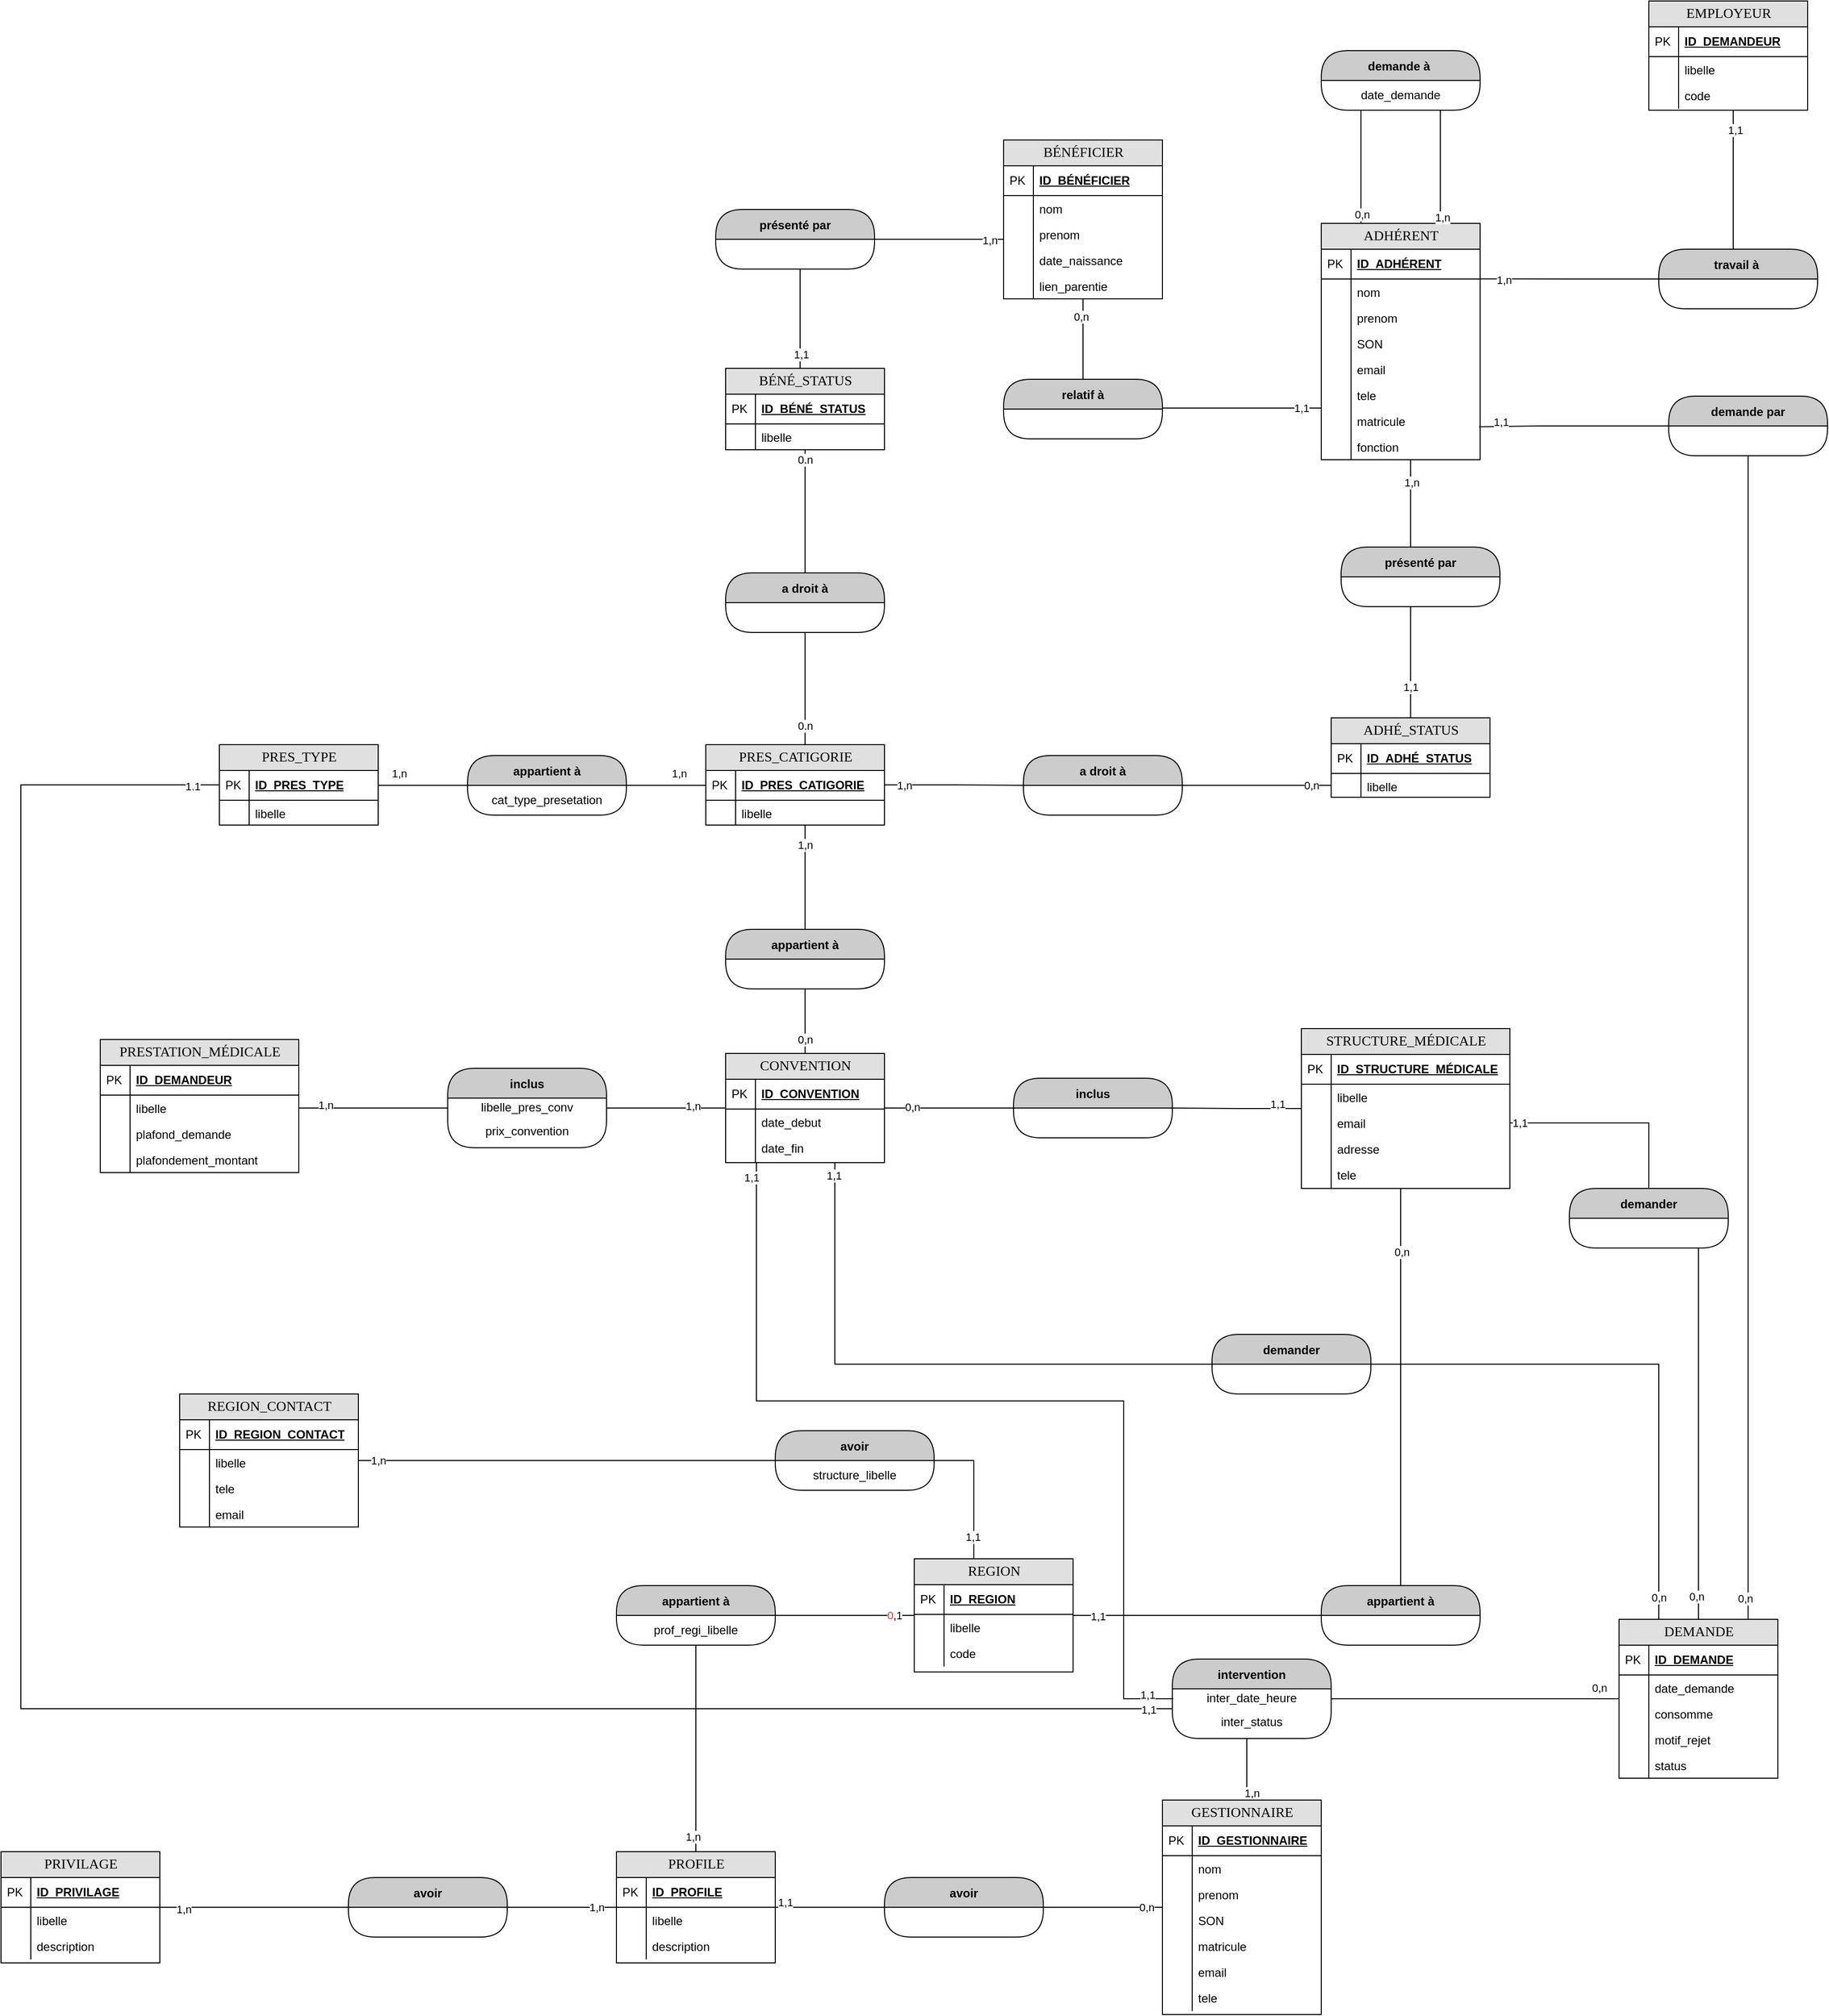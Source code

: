 <mxfile version="20.8.20" type="github">
  <diagram name="Page-1" id="e56a1550-8fbb-45ad-956c-1786394a9013">
    <mxGraphModel dx="1195" dy="1542" grid="1" gridSize="10" guides="1" tooltips="1" connect="1" arrows="1" fold="1" page="1" pageScale="1" pageWidth="1100" pageHeight="850" background="none" math="0" shadow="0">
      <root>
        <mxCell id="0" />
        <mxCell id="1" parent="0" />
        <mxCell id="OxLEWKywHOv-19JCzwFs-155" style="edgeStyle=elbowEdgeStyle;rounded=0;orthogonalLoop=1;jettySize=auto;html=1;exitX=0.25;exitY=0;exitDx=0;exitDy=0;entryX=0.25;entryY=1;entryDx=0;entryDy=0;endArrow=none;endFill=0;" parent="1" source="2e49270ec7c68f3f-80" target="OxLEWKywHOv-19JCzwFs-2" edge="1">
          <mxGeometry relative="1" as="geometry" />
        </mxCell>
        <mxCell id="OxLEWKywHOv-19JCzwFs-161" value="0,n" style="edgeLabel;html=1;align=center;verticalAlign=middle;resizable=0;points=[];" parent="OxLEWKywHOv-19JCzwFs-155" vertex="1" connectable="0">
          <mxGeometry x="-0.84" y="-1" relative="1" as="geometry">
            <mxPoint as="offset" />
          </mxGeometry>
        </mxCell>
        <mxCell id="2e49270ec7c68f3f-80" value="ADHÉRENT" style="swimlane;html=1;fontStyle=0;childLayout=stackLayout;horizontal=1;startSize=26;fillColor=#e0e0e0;horizontalStack=0;resizeParent=1;resizeLast=0;collapsible=1;marginBottom=0;swimlaneFillColor=#ffffff;align=center;rounded=0;shadow=0;comic=0;labelBackgroundColor=none;strokeWidth=1;fontFamily=Verdana;fontSize=14" parent="1" vertex="1">
          <mxGeometry x="1350" y="194" width="160" height="238" as="geometry">
            <mxRectangle x="180" y="180" width="120" height="30" as="alternateBounds" />
          </mxGeometry>
        </mxCell>
        <mxCell id="2e49270ec7c68f3f-81" value="ID_ADHÉRENT" style="shape=partialRectangle;top=0;left=0;right=0;bottom=1;html=1;align=left;verticalAlign=middle;fillColor=none;spacingLeft=34;spacingRight=4;whiteSpace=wrap;overflow=hidden;rotatable=0;points=[[0,0.5],[1,0.5]];portConstraint=eastwest;dropTarget=0;fontStyle=5;" parent="2e49270ec7c68f3f-80" vertex="1">
          <mxGeometry y="26" width="160" height="30" as="geometry" />
        </mxCell>
        <mxCell id="2e49270ec7c68f3f-82" value="PK" style="shape=partialRectangle;top=0;left=0;bottom=0;html=1;fillColor=none;align=left;verticalAlign=middle;spacingLeft=4;spacingRight=4;whiteSpace=wrap;overflow=hidden;rotatable=0;points=[];portConstraint=eastwest;part=1;" parent="2e49270ec7c68f3f-81" vertex="1" connectable="0">
          <mxGeometry width="30" height="30" as="geometry" />
        </mxCell>
        <mxCell id="2e49270ec7c68f3f-83" value="nom" style="shape=partialRectangle;top=0;left=0;right=0;bottom=0;html=1;align=left;verticalAlign=top;fillColor=none;spacingLeft=34;spacingRight=4;whiteSpace=wrap;overflow=hidden;rotatable=0;points=[[0,0.5],[1,0.5]];portConstraint=eastwest;dropTarget=0;" parent="2e49270ec7c68f3f-80" vertex="1">
          <mxGeometry y="56" width="160" height="26" as="geometry" />
        </mxCell>
        <mxCell id="2e49270ec7c68f3f-84" value="" style="shape=partialRectangle;top=0;left=0;bottom=0;html=1;fillColor=none;align=left;verticalAlign=top;spacingLeft=4;spacingRight=4;whiteSpace=wrap;overflow=hidden;rotatable=0;points=[];portConstraint=eastwest;part=1;" parent="2e49270ec7c68f3f-83" vertex="1" connectable="0">
          <mxGeometry width="30" height="26" as="geometry" />
        </mxCell>
        <mxCell id="2e49270ec7c68f3f-85" value="prenom" style="shape=partialRectangle;top=0;left=0;right=0;bottom=0;html=1;align=left;verticalAlign=top;fillColor=none;spacingLeft=34;spacingRight=4;whiteSpace=wrap;overflow=hidden;rotatable=0;points=[[0,0.5],[1,0.5]];portConstraint=eastwest;dropTarget=0;" parent="2e49270ec7c68f3f-80" vertex="1">
          <mxGeometry y="82" width="160" height="26" as="geometry" />
        </mxCell>
        <mxCell id="2e49270ec7c68f3f-86" value="" style="shape=partialRectangle;top=0;left=0;bottom=0;html=1;fillColor=none;align=left;verticalAlign=top;spacingLeft=4;spacingRight=4;whiteSpace=wrap;overflow=hidden;rotatable=0;points=[];portConstraint=eastwest;part=1;" parent="2e49270ec7c68f3f-85" vertex="1" connectable="0">
          <mxGeometry width="30" height="26" as="geometry" />
        </mxCell>
        <mxCell id="5KgQhFO7GnKElYih4QEI-20" value="SON" style="shape=partialRectangle;top=0;left=0;right=0;bottom=0;html=1;align=left;verticalAlign=top;fillColor=none;spacingLeft=34;spacingRight=4;whiteSpace=wrap;overflow=hidden;rotatable=0;points=[[0,0.5],[1,0.5]];portConstraint=eastwest;dropTarget=0;" parent="2e49270ec7c68f3f-80" vertex="1">
          <mxGeometry y="108" width="160" height="26" as="geometry" />
        </mxCell>
        <mxCell id="5KgQhFO7GnKElYih4QEI-21" value="" style="shape=partialRectangle;top=0;left=0;bottom=0;html=1;fillColor=none;align=left;verticalAlign=top;spacingLeft=4;spacingRight=4;whiteSpace=wrap;overflow=hidden;rotatable=0;points=[];portConstraint=eastwest;part=1;" parent="5KgQhFO7GnKElYih4QEI-20" vertex="1" connectable="0">
          <mxGeometry width="30" height="26" as="geometry" />
        </mxCell>
        <mxCell id="5KgQhFO7GnKElYih4QEI-24" value="email" style="shape=partialRectangle;top=0;left=0;right=0;bottom=0;html=1;align=left;verticalAlign=top;fillColor=none;spacingLeft=34;spacingRight=4;whiteSpace=wrap;overflow=hidden;rotatable=0;points=[[0,0.5],[1,0.5]];portConstraint=eastwest;dropTarget=0;" parent="2e49270ec7c68f3f-80" vertex="1">
          <mxGeometry y="134" width="160" height="26" as="geometry" />
        </mxCell>
        <mxCell id="5KgQhFO7GnKElYih4QEI-25" value="" style="shape=partialRectangle;top=0;left=0;bottom=0;html=1;fillColor=none;align=left;verticalAlign=top;spacingLeft=4;spacingRight=4;whiteSpace=wrap;overflow=hidden;rotatable=0;points=[];portConstraint=eastwest;part=1;" parent="5KgQhFO7GnKElYih4QEI-24" vertex="1" connectable="0">
          <mxGeometry width="30" height="26" as="geometry" />
        </mxCell>
        <mxCell id="5KgQhFO7GnKElYih4QEI-26" value="tele" style="shape=partialRectangle;top=0;left=0;right=0;bottom=0;html=1;align=left;verticalAlign=top;fillColor=none;spacingLeft=34;spacingRight=4;whiteSpace=wrap;overflow=hidden;rotatable=0;points=[[0,0.5],[1,0.5]];portConstraint=eastwest;dropTarget=0;" parent="2e49270ec7c68f3f-80" vertex="1">
          <mxGeometry y="160" width="160" height="26" as="geometry" />
        </mxCell>
        <mxCell id="5KgQhFO7GnKElYih4QEI-27" value="" style="shape=partialRectangle;top=0;left=0;bottom=0;html=1;fillColor=none;align=left;verticalAlign=top;spacingLeft=4;spacingRight=4;whiteSpace=wrap;overflow=hidden;rotatable=0;points=[];portConstraint=eastwest;part=1;" parent="5KgQhFO7GnKElYih4QEI-26" vertex="1" connectable="0">
          <mxGeometry width="30" height="26" as="geometry" />
        </mxCell>
        <mxCell id="2e49270ec7c68f3f-87" value="matricule" style="shape=partialRectangle;top=0;left=0;right=0;bottom=0;html=1;align=left;verticalAlign=top;fillColor=none;spacingLeft=34;spacingRight=4;whiteSpace=wrap;overflow=hidden;rotatable=0;points=[[0,0.5],[1,0.5]];portConstraint=eastwest;dropTarget=0;" parent="2e49270ec7c68f3f-80" vertex="1">
          <mxGeometry y="186" width="160" height="26" as="geometry" />
        </mxCell>
        <mxCell id="2e49270ec7c68f3f-88" value="" style="shape=partialRectangle;top=0;left=0;bottom=0;html=1;fillColor=none;align=left;verticalAlign=top;spacingLeft=4;spacingRight=4;whiteSpace=wrap;overflow=hidden;rotatable=0;points=[];portConstraint=eastwest;part=1;" parent="2e49270ec7c68f3f-87" vertex="1" connectable="0">
          <mxGeometry width="30" height="26" as="geometry" />
        </mxCell>
        <mxCell id="OxLEWKywHOv-19JCzwFs-191" value="fonction" style="shape=partialRectangle;top=0;left=0;right=0;bottom=0;html=1;align=left;verticalAlign=top;fillColor=none;spacingLeft=34;spacingRight=4;whiteSpace=wrap;overflow=hidden;rotatable=0;points=[[0,0.5],[1,0.5]];portConstraint=eastwest;dropTarget=0;" parent="2e49270ec7c68f3f-80" vertex="1">
          <mxGeometry y="212" width="160" height="26" as="geometry" />
        </mxCell>
        <mxCell id="OxLEWKywHOv-19JCzwFs-192" value="" style="shape=partialRectangle;top=0;left=0;bottom=0;html=1;fillColor=none;align=left;verticalAlign=top;spacingLeft=4;spacingRight=4;whiteSpace=wrap;overflow=hidden;rotatable=0;points=[];portConstraint=eastwest;part=1;" parent="OxLEWKywHOv-19JCzwFs-191" vertex="1" connectable="0">
          <mxGeometry width="30" height="26" as="geometry" />
        </mxCell>
        <mxCell id="OxLEWKywHOv-19JCzwFs-136" style="edgeStyle=elbowEdgeStyle;rounded=0;orthogonalLoop=1;jettySize=auto;html=1;endArrow=none;endFill=0;" parent="1" source="5KgQhFO7GnKElYih4QEI-52" target="OxLEWKywHOv-19JCzwFs-204" edge="1">
          <mxGeometry relative="1" as="geometry">
            <mxPoint x="1275.174" y="1820" as="targetPoint" />
          </mxGeometry>
        </mxCell>
        <mxCell id="OxLEWKywHOv-19JCzwFs-186" value="1,n" style="edgeLabel;html=1;align=center;verticalAlign=middle;resizable=0;points=[];" parent="OxLEWKywHOv-19JCzwFs-136" vertex="1" connectable="0">
          <mxGeometry x="-0.777" relative="1" as="geometry">
            <mxPoint x="5" as="offset" />
          </mxGeometry>
        </mxCell>
        <mxCell id="5KgQhFO7GnKElYih4QEI-52" value="GESTIONNAIRE" style="swimlane;html=1;fontStyle=0;childLayout=stackLayout;horizontal=1;startSize=26;fillColor=#e0e0e0;horizontalStack=0;resizeParent=1;resizeLast=0;collapsible=1;marginBottom=0;swimlaneFillColor=#ffffff;align=center;rounded=0;shadow=0;comic=0;labelBackgroundColor=none;strokeWidth=1;fontFamily=Verdana;fontSize=14" parent="1" vertex="1">
          <mxGeometry x="1190" y="1782" width="160" height="216" as="geometry">
            <mxRectangle x="1310" y="1060" width="150" height="30" as="alternateBounds" />
          </mxGeometry>
        </mxCell>
        <mxCell id="5KgQhFO7GnKElYih4QEI-53" value="ID_GESTIONNAIRE" style="shape=partialRectangle;top=0;left=0;right=0;bottom=1;html=1;align=left;verticalAlign=middle;fillColor=none;spacingLeft=34;spacingRight=4;whiteSpace=wrap;overflow=hidden;rotatable=0;points=[[0,0.5],[1,0.5]];portConstraint=eastwest;dropTarget=0;fontStyle=5;" parent="5KgQhFO7GnKElYih4QEI-52" vertex="1">
          <mxGeometry y="26" width="160" height="30" as="geometry" />
        </mxCell>
        <mxCell id="5KgQhFO7GnKElYih4QEI-54" value="PK" style="shape=partialRectangle;top=0;left=0;bottom=0;html=1;fillColor=none;align=left;verticalAlign=middle;spacingLeft=4;spacingRight=4;whiteSpace=wrap;overflow=hidden;rotatable=0;points=[];portConstraint=eastwest;part=1;" parent="5KgQhFO7GnKElYih4QEI-53" vertex="1" connectable="0">
          <mxGeometry width="30" height="30" as="geometry" />
        </mxCell>
        <mxCell id="OxLEWKywHOv-19JCzwFs-245" value="nom" style="shape=partialRectangle;top=0;left=0;right=0;bottom=0;html=1;align=left;verticalAlign=top;fillColor=none;spacingLeft=34;spacingRight=4;whiteSpace=wrap;overflow=hidden;rotatable=0;points=[[0,0.5],[1,0.5]];portConstraint=eastwest;dropTarget=0;" parent="5KgQhFO7GnKElYih4QEI-52" vertex="1">
          <mxGeometry y="56" width="160" height="26" as="geometry" />
        </mxCell>
        <mxCell id="OxLEWKywHOv-19JCzwFs-246" value="" style="shape=partialRectangle;top=0;left=0;bottom=0;html=1;fillColor=none;align=left;verticalAlign=top;spacingLeft=4;spacingRight=4;whiteSpace=wrap;overflow=hidden;rotatable=0;points=[];portConstraint=eastwest;part=1;" parent="OxLEWKywHOv-19JCzwFs-245" vertex="1" connectable="0">
          <mxGeometry width="30" height="26" as="geometry" />
        </mxCell>
        <mxCell id="OxLEWKywHOv-19JCzwFs-233" value="prenom" style="shape=partialRectangle;top=0;left=0;right=0;bottom=0;html=1;align=left;verticalAlign=top;fillColor=none;spacingLeft=34;spacingRight=4;whiteSpace=wrap;overflow=hidden;rotatable=0;points=[[0,0.5],[1,0.5]];portConstraint=eastwest;dropTarget=0;" parent="5KgQhFO7GnKElYih4QEI-52" vertex="1">
          <mxGeometry y="82" width="160" height="26" as="geometry" />
        </mxCell>
        <mxCell id="OxLEWKywHOv-19JCzwFs-234" value="" style="shape=partialRectangle;top=0;left=0;bottom=0;html=1;fillColor=none;align=left;verticalAlign=top;spacingLeft=4;spacingRight=4;whiteSpace=wrap;overflow=hidden;rotatable=0;points=[];portConstraint=eastwest;part=1;" parent="OxLEWKywHOv-19JCzwFs-233" vertex="1" connectable="0">
          <mxGeometry width="30" height="26" as="geometry" />
        </mxCell>
        <mxCell id="OxLEWKywHOv-19JCzwFs-235" value="SON" style="shape=partialRectangle;top=0;left=0;right=0;bottom=0;html=1;align=left;verticalAlign=top;fillColor=none;spacingLeft=34;spacingRight=4;whiteSpace=wrap;overflow=hidden;rotatable=0;points=[[0,0.5],[1,0.5]];portConstraint=eastwest;dropTarget=0;" parent="5KgQhFO7GnKElYih4QEI-52" vertex="1">
          <mxGeometry y="108" width="160" height="26" as="geometry" />
        </mxCell>
        <mxCell id="OxLEWKywHOv-19JCzwFs-236" value="" style="shape=partialRectangle;top=0;left=0;bottom=0;html=1;fillColor=none;align=left;verticalAlign=top;spacingLeft=4;spacingRight=4;whiteSpace=wrap;overflow=hidden;rotatable=0;points=[];portConstraint=eastwest;part=1;" parent="OxLEWKywHOv-19JCzwFs-235" vertex="1" connectable="0">
          <mxGeometry width="30" height="26" as="geometry" />
        </mxCell>
        <mxCell id="OxLEWKywHOv-19JCzwFs-241" value="matricule" style="shape=partialRectangle;top=0;left=0;right=0;bottom=0;html=1;align=left;verticalAlign=top;fillColor=none;spacingLeft=34;spacingRight=4;whiteSpace=wrap;overflow=hidden;rotatable=0;points=[[0,0.5],[1,0.5]];portConstraint=eastwest;dropTarget=0;" parent="5KgQhFO7GnKElYih4QEI-52" vertex="1">
          <mxGeometry y="134" width="160" height="26" as="geometry" />
        </mxCell>
        <mxCell id="OxLEWKywHOv-19JCzwFs-242" value="" style="shape=partialRectangle;top=0;left=0;bottom=0;html=1;fillColor=none;align=left;verticalAlign=top;spacingLeft=4;spacingRight=4;whiteSpace=wrap;overflow=hidden;rotatable=0;points=[];portConstraint=eastwest;part=1;" parent="OxLEWKywHOv-19JCzwFs-241" vertex="1" connectable="0">
          <mxGeometry width="30" height="26" as="geometry" />
        </mxCell>
        <mxCell id="OxLEWKywHOv-19JCzwFs-237" value="email" style="shape=partialRectangle;top=0;left=0;right=0;bottom=0;html=1;align=left;verticalAlign=top;fillColor=none;spacingLeft=34;spacingRight=4;whiteSpace=wrap;overflow=hidden;rotatable=0;points=[[0,0.5],[1,0.5]];portConstraint=eastwest;dropTarget=0;" parent="5KgQhFO7GnKElYih4QEI-52" vertex="1">
          <mxGeometry y="160" width="160" height="26" as="geometry" />
        </mxCell>
        <mxCell id="OxLEWKywHOv-19JCzwFs-238" value="" style="shape=partialRectangle;top=0;left=0;bottom=0;html=1;fillColor=none;align=left;verticalAlign=top;spacingLeft=4;spacingRight=4;whiteSpace=wrap;overflow=hidden;rotatable=0;points=[];portConstraint=eastwest;part=1;" parent="OxLEWKywHOv-19JCzwFs-237" vertex="1" connectable="0">
          <mxGeometry width="30" height="26" as="geometry" />
        </mxCell>
        <mxCell id="OxLEWKywHOv-19JCzwFs-239" value="tele" style="shape=partialRectangle;top=0;left=0;right=0;bottom=0;html=1;align=left;verticalAlign=top;fillColor=none;spacingLeft=34;spacingRight=4;whiteSpace=wrap;overflow=hidden;rotatable=0;points=[[0,0.5],[1,0.5]];portConstraint=eastwest;dropTarget=0;" parent="5KgQhFO7GnKElYih4QEI-52" vertex="1">
          <mxGeometry y="186" width="160" height="26" as="geometry" />
        </mxCell>
        <mxCell id="OxLEWKywHOv-19JCzwFs-240" value="" style="shape=partialRectangle;top=0;left=0;bottom=0;html=1;fillColor=none;align=left;verticalAlign=top;spacingLeft=4;spacingRight=4;whiteSpace=wrap;overflow=hidden;rotatable=0;points=[];portConstraint=eastwest;part=1;" parent="OxLEWKywHOv-19JCzwFs-239" vertex="1" connectable="0">
          <mxGeometry width="30" height="26" as="geometry" />
        </mxCell>
        <mxCell id="OxLEWKywHOv-19JCzwFs-50" style="edgeStyle=elbowEdgeStyle;rounded=0;orthogonalLoop=1;jettySize=auto;html=1;endArrow=none;endFill=0;" parent="1" source="5KgQhFO7GnKElYih4QEI-75" target="OxLEWKywHOv-19JCzwFs-49" edge="1">
          <mxGeometry relative="1" as="geometry" />
        </mxCell>
        <mxCell id="OxLEWKywHOv-19JCzwFs-164" value="1,1" style="edgeLabel;html=1;align=center;verticalAlign=middle;resizable=0;points=[];" parent="OxLEWKywHOv-19JCzwFs-50" vertex="1" connectable="0">
          <mxGeometry x="-0.725" y="2" relative="1" as="geometry">
            <mxPoint as="offset" />
          </mxGeometry>
        </mxCell>
        <mxCell id="5KgQhFO7GnKElYih4QEI-75" value="EMPLOYEUR" style="swimlane;html=1;fontStyle=0;childLayout=stackLayout;horizontal=1;startSize=26;fillColor=#e0e0e0;horizontalStack=0;resizeParent=1;resizeLast=0;collapsible=1;marginBottom=0;swimlaneFillColor=#ffffff;align=center;rounded=0;shadow=0;comic=0;labelBackgroundColor=none;strokeWidth=1;fontFamily=Verdana;fontSize=14" parent="1" vertex="1">
          <mxGeometry x="1680" y="-30" width="160" height="110" as="geometry">
            <mxRectangle x="70" y="260" width="130" height="30" as="alternateBounds" />
          </mxGeometry>
        </mxCell>
        <mxCell id="5KgQhFO7GnKElYih4QEI-76" value="ID_DEMANDEUR" style="shape=partialRectangle;top=0;left=0;right=0;bottom=1;html=1;align=left;verticalAlign=middle;fillColor=none;spacingLeft=34;spacingRight=4;whiteSpace=wrap;overflow=hidden;rotatable=0;points=[[0,0.5],[1,0.5]];portConstraint=eastwest;dropTarget=0;fontStyle=5;" parent="5KgQhFO7GnKElYih4QEI-75" vertex="1">
          <mxGeometry y="26" width="160" height="30" as="geometry" />
        </mxCell>
        <mxCell id="5KgQhFO7GnKElYih4QEI-77" value="PK" style="shape=partialRectangle;top=0;left=0;bottom=0;html=1;fillColor=none;align=left;verticalAlign=middle;spacingLeft=4;spacingRight=4;whiteSpace=wrap;overflow=hidden;rotatable=0;points=[];portConstraint=eastwest;part=1;" parent="5KgQhFO7GnKElYih4QEI-76" vertex="1" connectable="0">
          <mxGeometry width="30" height="30" as="geometry" />
        </mxCell>
        <mxCell id="5KgQhFO7GnKElYih4QEI-80" value="libelle" style="shape=partialRectangle;top=0;left=0;right=0;bottom=0;html=1;align=left;verticalAlign=top;fillColor=none;spacingLeft=34;spacingRight=4;whiteSpace=wrap;overflow=hidden;rotatable=0;points=[[0,0.5],[1,0.5]];portConstraint=eastwest;dropTarget=0;" parent="5KgQhFO7GnKElYih4QEI-75" vertex="1">
          <mxGeometry y="56" width="160" height="26" as="geometry" />
        </mxCell>
        <mxCell id="5KgQhFO7GnKElYih4QEI-81" value="" style="shape=partialRectangle;top=0;left=0;bottom=0;html=1;fillColor=none;align=left;verticalAlign=top;spacingLeft=4;spacingRight=4;whiteSpace=wrap;overflow=hidden;rotatable=0;points=[];portConstraint=eastwest;part=1;" parent="5KgQhFO7GnKElYih4QEI-80" vertex="1" connectable="0">
          <mxGeometry width="30" height="26" as="geometry" />
        </mxCell>
        <mxCell id="OxLEWKywHOv-19JCzwFs-199" value="code" style="shape=partialRectangle;top=0;left=0;right=0;bottom=0;html=1;align=left;verticalAlign=top;fillColor=none;spacingLeft=34;spacingRight=4;whiteSpace=wrap;overflow=hidden;rotatable=0;points=[[0,0.5],[1,0.5]];portConstraint=eastwest;dropTarget=0;" parent="5KgQhFO7GnKElYih4QEI-75" vertex="1">
          <mxGeometry y="82" width="160" height="26" as="geometry" />
        </mxCell>
        <mxCell id="OxLEWKywHOv-19JCzwFs-200" value="" style="shape=partialRectangle;top=0;left=0;bottom=0;html=1;fillColor=none;align=left;verticalAlign=top;spacingLeft=4;spacingRight=4;whiteSpace=wrap;overflow=hidden;rotatable=0;points=[];portConstraint=eastwest;part=1;" parent="OxLEWKywHOv-19JCzwFs-199" vertex="1" connectable="0">
          <mxGeometry width="30" height="26" as="geometry" />
        </mxCell>
        <mxCell id="5KgQhFO7GnKElYih4QEI-82" value="CONVENTION" style="swimlane;html=1;fontStyle=0;childLayout=stackLayout;horizontal=1;startSize=26;fillColor=#e0e0e0;horizontalStack=0;resizeParent=1;resizeLast=0;collapsible=1;marginBottom=0;swimlaneFillColor=#ffffff;align=center;rounded=0;shadow=0;comic=0;labelBackgroundColor=none;strokeWidth=1;fontFamily=Verdana;fontSize=14" parent="1" vertex="1">
          <mxGeometry x="750" y="1030" width="160" height="110" as="geometry">
            <mxRectangle x="1020" y="1100" width="140" height="30" as="alternateBounds" />
          </mxGeometry>
        </mxCell>
        <mxCell id="5KgQhFO7GnKElYih4QEI-83" value="ID_CONVENTION" style="shape=partialRectangle;top=0;left=0;right=0;bottom=1;html=1;align=left;verticalAlign=middle;fillColor=none;spacingLeft=34;spacingRight=4;whiteSpace=wrap;overflow=hidden;rotatable=0;points=[[0,0.5],[1,0.5]];portConstraint=eastwest;dropTarget=0;fontStyle=5;" parent="5KgQhFO7GnKElYih4QEI-82" vertex="1">
          <mxGeometry y="26" width="160" height="30" as="geometry" />
        </mxCell>
        <mxCell id="5KgQhFO7GnKElYih4QEI-84" value="PK" style="shape=partialRectangle;top=0;left=0;bottom=0;html=1;fillColor=none;align=left;verticalAlign=middle;spacingLeft=4;spacingRight=4;whiteSpace=wrap;overflow=hidden;rotatable=0;points=[];portConstraint=eastwest;part=1;" parent="5KgQhFO7GnKElYih4QEI-83" vertex="1" connectable="0">
          <mxGeometry width="30" height="30" as="geometry" />
        </mxCell>
        <mxCell id="5KgQhFO7GnKElYih4QEI-87" value="date_debut" style="shape=partialRectangle;top=0;left=0;right=0;bottom=0;html=1;align=left;verticalAlign=top;fillColor=none;spacingLeft=34;spacingRight=4;whiteSpace=wrap;overflow=hidden;rotatable=0;points=[[0,0.5],[1,0.5]];portConstraint=eastwest;dropTarget=0;" parent="5KgQhFO7GnKElYih4QEI-82" vertex="1">
          <mxGeometry y="56" width="160" height="26" as="geometry" />
        </mxCell>
        <mxCell id="5KgQhFO7GnKElYih4QEI-88" value="" style="shape=partialRectangle;top=0;left=0;bottom=0;html=1;fillColor=none;align=left;verticalAlign=top;spacingLeft=4;spacingRight=4;whiteSpace=wrap;overflow=hidden;rotatable=0;points=[];portConstraint=eastwest;part=1;" parent="5KgQhFO7GnKElYih4QEI-87" vertex="1" connectable="0">
          <mxGeometry width="30" height="26" as="geometry" />
        </mxCell>
        <mxCell id="OxLEWKywHOv-19JCzwFs-201" value="date_fin" style="shape=partialRectangle;top=0;left=0;right=0;bottom=0;html=1;align=left;verticalAlign=top;fillColor=none;spacingLeft=34;spacingRight=4;whiteSpace=wrap;overflow=hidden;rotatable=0;points=[[0,0.5],[1,0.5]];portConstraint=eastwest;dropTarget=0;" parent="5KgQhFO7GnKElYih4QEI-82" vertex="1">
          <mxGeometry y="82" width="160" height="28" as="geometry" />
        </mxCell>
        <mxCell id="OxLEWKywHOv-19JCzwFs-202" value="" style="shape=partialRectangle;top=0;left=0;bottom=0;html=1;fillColor=none;align=left;verticalAlign=top;spacingLeft=4;spacingRight=4;whiteSpace=wrap;overflow=hidden;rotatable=0;points=[];portConstraint=eastwest;part=1;" parent="OxLEWKywHOv-19JCzwFs-201" vertex="1" connectable="0">
          <mxGeometry width="30" height="28" as="geometry" />
        </mxCell>
        <mxCell id="OxLEWKywHOv-19JCzwFs-90" style="edgeStyle=elbowEdgeStyle;rounded=0;orthogonalLoop=1;jettySize=auto;html=1;endArrow=none;endFill=0;entryX=1;entryY=0.5;entryDx=0;entryDy=0;" parent="1" source="5KgQhFO7GnKElYih4QEI-89" target="OxLEWKywHOv-19JCzwFs-89" edge="1">
          <mxGeometry relative="1" as="geometry">
            <mxPoint x="1190" y="1169" as="targetPoint" />
          </mxGeometry>
        </mxCell>
        <mxCell id="OxLEWKywHOv-19JCzwFs-175" value="1,1" style="edgeLabel;html=1;align=center;verticalAlign=middle;resizable=0;points=[];" parent="OxLEWKywHOv-19JCzwFs-90" vertex="1" connectable="0">
          <mxGeometry x="-0.634" y="-5" relative="1" as="geometry">
            <mxPoint as="offset" />
          </mxGeometry>
        </mxCell>
        <mxCell id="01VOMUPUEz3-RHZkKi3b-23" style="edgeStyle=orthogonalEdgeStyle;rounded=0;orthogonalLoop=1;jettySize=auto;html=1;fontColor=#000000;endArrow=none;endFill=0;exitX=1;exitY=0.5;exitDx=0;exitDy=0;" edge="1" parent="1" source="OxLEWKywHOv-19JCzwFs-207" target="01VOMUPUEz3-RHZkKi3b-22">
          <mxGeometry relative="1" as="geometry" />
        </mxCell>
        <mxCell id="01VOMUPUEz3-RHZkKi3b-27" value="1,1" style="edgeLabel;html=1;align=center;verticalAlign=middle;resizable=0;points=[];fontColor=#000000;" vertex="1" connectable="0" parent="01VOMUPUEz3-RHZkKi3b-23">
          <mxGeometry x="-0.91" relative="1" as="geometry">
            <mxPoint as="offset" />
          </mxGeometry>
        </mxCell>
        <mxCell id="5KgQhFO7GnKElYih4QEI-89" value="STRUCTURE_MÉDICALE" style="swimlane;html=1;fontStyle=0;childLayout=stackLayout;horizontal=1;startSize=26;fillColor=#e0e0e0;horizontalStack=0;resizeParent=1;resizeLast=0;collapsible=1;marginBottom=0;swimlaneFillColor=#ffffff;align=center;rounded=0;shadow=0;comic=0;labelBackgroundColor=none;strokeWidth=1;fontFamily=Verdana;fontSize=14" parent="1" vertex="1">
          <mxGeometry x="1330" y="1005" width="210" height="161" as="geometry">
            <mxRectangle x="1180" y="1310" width="150" height="30" as="alternateBounds" />
          </mxGeometry>
        </mxCell>
        <mxCell id="5KgQhFO7GnKElYih4QEI-90" value="ID_STRUCTURE_MÉDICALE" style="shape=partialRectangle;top=0;left=0;right=0;bottom=1;html=1;align=left;verticalAlign=middle;fillColor=none;spacingLeft=34;spacingRight=4;whiteSpace=wrap;overflow=hidden;rotatable=0;points=[[0,0.5],[1,0.5]];portConstraint=eastwest;dropTarget=0;fontStyle=5;" parent="5KgQhFO7GnKElYih4QEI-89" vertex="1">
          <mxGeometry y="26" width="210" height="30" as="geometry" />
        </mxCell>
        <mxCell id="5KgQhFO7GnKElYih4QEI-91" value="PK" style="shape=partialRectangle;top=0;left=0;bottom=0;html=1;fillColor=none;align=left;verticalAlign=middle;spacingLeft=4;spacingRight=4;whiteSpace=wrap;overflow=hidden;rotatable=0;points=[];portConstraint=eastwest;part=1;" parent="5KgQhFO7GnKElYih4QEI-90" vertex="1" connectable="0">
          <mxGeometry width="30" height="30" as="geometry" />
        </mxCell>
        <mxCell id="5KgQhFO7GnKElYih4QEI-94" value="libelle" style="shape=partialRectangle;top=0;left=0;right=0;bottom=0;html=1;align=left;verticalAlign=top;fillColor=none;spacingLeft=34;spacingRight=4;whiteSpace=wrap;overflow=hidden;rotatable=0;points=[[0,0.5],[1,0.5]];portConstraint=eastwest;dropTarget=0;" parent="5KgQhFO7GnKElYih4QEI-89" vertex="1">
          <mxGeometry y="56" width="210" height="26" as="geometry" />
        </mxCell>
        <mxCell id="5KgQhFO7GnKElYih4QEI-95" value="" style="shape=partialRectangle;top=0;left=0;bottom=0;html=1;fillColor=none;align=left;verticalAlign=top;spacingLeft=4;spacingRight=4;whiteSpace=wrap;overflow=hidden;rotatable=0;points=[];portConstraint=eastwest;part=1;" parent="5KgQhFO7GnKElYih4QEI-94" vertex="1" connectable="0">
          <mxGeometry width="30" height="26" as="geometry" />
        </mxCell>
        <mxCell id="OxLEWKywHOv-19JCzwFs-207" value="email" style="shape=partialRectangle;top=0;left=0;right=0;bottom=0;html=1;align=left;verticalAlign=top;fillColor=none;spacingLeft=34;spacingRight=4;whiteSpace=wrap;overflow=hidden;rotatable=0;points=[[0,0.5],[1,0.5]];portConstraint=eastwest;dropTarget=0;" parent="5KgQhFO7GnKElYih4QEI-89" vertex="1">
          <mxGeometry y="82" width="210" height="26" as="geometry" />
        </mxCell>
        <mxCell id="OxLEWKywHOv-19JCzwFs-208" value="" style="shape=partialRectangle;top=0;left=0;bottom=0;html=1;fillColor=none;align=left;verticalAlign=top;spacingLeft=4;spacingRight=4;whiteSpace=wrap;overflow=hidden;rotatable=0;points=[];portConstraint=eastwest;part=1;" parent="OxLEWKywHOv-19JCzwFs-207" vertex="1" connectable="0">
          <mxGeometry width="30" height="26" as="geometry" />
        </mxCell>
        <mxCell id="OxLEWKywHOv-19JCzwFs-209" value="adresse" style="shape=partialRectangle;top=0;left=0;right=0;bottom=0;html=1;align=left;verticalAlign=top;fillColor=none;spacingLeft=34;spacingRight=4;whiteSpace=wrap;overflow=hidden;rotatable=0;points=[[0,0.5],[1,0.5]];portConstraint=eastwest;dropTarget=0;" parent="5KgQhFO7GnKElYih4QEI-89" vertex="1">
          <mxGeometry y="108" width="210" height="26" as="geometry" />
        </mxCell>
        <mxCell id="OxLEWKywHOv-19JCzwFs-210" value="" style="shape=partialRectangle;top=0;left=0;bottom=0;html=1;fillColor=none;align=left;verticalAlign=top;spacingLeft=4;spacingRight=4;whiteSpace=wrap;overflow=hidden;rotatable=0;points=[];portConstraint=eastwest;part=1;" parent="OxLEWKywHOv-19JCzwFs-209" vertex="1" connectable="0">
          <mxGeometry width="30" height="26" as="geometry" />
        </mxCell>
        <mxCell id="OxLEWKywHOv-19JCzwFs-211" value="tele" style="shape=partialRectangle;top=0;left=0;right=0;bottom=0;html=1;align=left;verticalAlign=top;fillColor=none;spacingLeft=34;spacingRight=4;whiteSpace=wrap;overflow=hidden;rotatable=0;points=[[0,0.5],[1,0.5]];portConstraint=eastwest;dropTarget=0;" parent="5KgQhFO7GnKElYih4QEI-89" vertex="1">
          <mxGeometry y="134" width="210" height="26" as="geometry" />
        </mxCell>
        <mxCell id="OxLEWKywHOv-19JCzwFs-212" value="" style="shape=partialRectangle;top=0;left=0;bottom=0;html=1;fillColor=none;align=left;verticalAlign=top;spacingLeft=4;spacingRight=4;whiteSpace=wrap;overflow=hidden;rotatable=0;points=[];portConstraint=eastwest;part=1;" parent="OxLEWKywHOv-19JCzwFs-211" vertex="1" connectable="0">
          <mxGeometry width="30" height="26" as="geometry" />
        </mxCell>
        <mxCell id="OxLEWKywHOv-19JCzwFs-154" style="edgeStyle=elbowEdgeStyle;rounded=0;orthogonalLoop=1;jettySize=auto;html=1;endArrow=none;endFill=0;" parent="1" source="5KgQhFO7GnKElYih4QEI-96" target="5KgQhFO7GnKElYih4QEI-167" edge="1">
          <mxGeometry relative="1" as="geometry" />
        </mxCell>
        <mxCell id="OxLEWKywHOv-19JCzwFs-160" value="0,n" style="edgeLabel;html=1;align=center;verticalAlign=middle;resizable=0;points=[];" parent="OxLEWKywHOv-19JCzwFs-154" vertex="1" connectable="0">
          <mxGeometry x="-0.573" y="-2" relative="1" as="geometry">
            <mxPoint as="offset" />
          </mxGeometry>
        </mxCell>
        <mxCell id="5KgQhFO7GnKElYih4QEI-96" value="BÉNÉFICIER" style="swimlane;html=1;fontStyle=0;childLayout=stackLayout;horizontal=1;startSize=26;fillColor=#e0e0e0;horizontalStack=0;resizeParent=1;resizeLast=0;collapsible=1;marginBottom=0;swimlaneFillColor=#ffffff;align=center;rounded=0;shadow=0;comic=0;labelBackgroundColor=none;strokeWidth=1;fontFamily=Verdana;fontSize=14" parent="1" vertex="1">
          <mxGeometry x="1030" y="110" width="160" height="160" as="geometry">
            <mxRectangle x="450" y="70" width="130" height="30" as="alternateBounds" />
          </mxGeometry>
        </mxCell>
        <mxCell id="5KgQhFO7GnKElYih4QEI-97" value="ID_BÉNÉFICIER" style="shape=partialRectangle;top=0;left=0;right=0;bottom=1;html=1;align=left;verticalAlign=middle;fillColor=none;spacingLeft=34;spacingRight=4;whiteSpace=wrap;overflow=hidden;rotatable=0;points=[[0,0.5],[1,0.5]];portConstraint=eastwest;dropTarget=0;fontStyle=5;" parent="5KgQhFO7GnKElYih4QEI-96" vertex="1">
          <mxGeometry y="26" width="160" height="30" as="geometry" />
        </mxCell>
        <mxCell id="5KgQhFO7GnKElYih4QEI-98" value="PK" style="shape=partialRectangle;top=0;left=0;bottom=0;html=1;fillColor=none;align=left;verticalAlign=middle;spacingLeft=4;spacingRight=4;whiteSpace=wrap;overflow=hidden;rotatable=0;points=[];portConstraint=eastwest;part=1;" parent="5KgQhFO7GnKElYih4QEI-97" vertex="1" connectable="0">
          <mxGeometry width="30" height="30" as="geometry" />
        </mxCell>
        <mxCell id="5KgQhFO7GnKElYih4QEI-101" value="nom" style="shape=partialRectangle;top=0;left=0;right=0;bottom=0;html=1;align=left;verticalAlign=top;fillColor=none;spacingLeft=34;spacingRight=4;whiteSpace=wrap;overflow=hidden;rotatable=0;points=[[0,0.5],[1,0.5]];portConstraint=eastwest;dropTarget=0;" parent="5KgQhFO7GnKElYih4QEI-96" vertex="1">
          <mxGeometry y="56" width="160" height="26" as="geometry" />
        </mxCell>
        <mxCell id="5KgQhFO7GnKElYih4QEI-102" value="" style="shape=partialRectangle;top=0;left=0;bottom=0;html=1;fillColor=none;align=left;verticalAlign=top;spacingLeft=4;spacingRight=4;whiteSpace=wrap;overflow=hidden;rotatable=0;points=[];portConstraint=eastwest;part=1;" parent="5KgQhFO7GnKElYih4QEI-101" vertex="1" connectable="0">
          <mxGeometry width="30" height="26" as="geometry" />
        </mxCell>
        <mxCell id="OxLEWKywHOv-19JCzwFs-193" value="prenom" style="shape=partialRectangle;top=0;left=0;right=0;bottom=0;html=1;align=left;verticalAlign=top;fillColor=none;spacingLeft=34;spacingRight=4;whiteSpace=wrap;overflow=hidden;rotatable=0;points=[[0,0.5],[1,0.5]];portConstraint=eastwest;dropTarget=0;" parent="5KgQhFO7GnKElYih4QEI-96" vertex="1">
          <mxGeometry y="82" width="160" height="26" as="geometry" />
        </mxCell>
        <mxCell id="OxLEWKywHOv-19JCzwFs-194" value="" style="shape=partialRectangle;top=0;left=0;bottom=0;html=1;fillColor=none;align=left;verticalAlign=top;spacingLeft=4;spacingRight=4;whiteSpace=wrap;overflow=hidden;rotatable=0;points=[];portConstraint=eastwest;part=1;" parent="OxLEWKywHOv-19JCzwFs-193" vertex="1" connectable="0">
          <mxGeometry width="30" height="26" as="geometry" />
        </mxCell>
        <mxCell id="OxLEWKywHOv-19JCzwFs-195" value="date_naissance" style="shape=partialRectangle;top=0;left=0;right=0;bottom=0;html=1;align=left;verticalAlign=top;fillColor=none;spacingLeft=34;spacingRight=4;whiteSpace=wrap;overflow=hidden;rotatable=0;points=[[0,0.5],[1,0.5]];portConstraint=eastwest;dropTarget=0;" parent="5KgQhFO7GnKElYih4QEI-96" vertex="1">
          <mxGeometry y="108" width="160" height="26" as="geometry" />
        </mxCell>
        <mxCell id="OxLEWKywHOv-19JCzwFs-196" value="" style="shape=partialRectangle;top=0;left=0;bottom=0;html=1;fillColor=none;align=left;verticalAlign=top;spacingLeft=4;spacingRight=4;whiteSpace=wrap;overflow=hidden;rotatable=0;points=[];portConstraint=eastwest;part=1;" parent="OxLEWKywHOv-19JCzwFs-195" vertex="1" connectable="0">
          <mxGeometry width="30" height="26" as="geometry" />
        </mxCell>
        <mxCell id="01VOMUPUEz3-RHZkKi3b-1" value="lien_parentie" style="shape=partialRectangle;top=0;left=0;right=0;bottom=0;html=1;align=left;verticalAlign=top;fillColor=none;spacingLeft=34;spacingRight=4;whiteSpace=wrap;overflow=hidden;rotatable=0;points=[[0,0.5],[1,0.5]];portConstraint=eastwest;dropTarget=0;" vertex="1" parent="5KgQhFO7GnKElYih4QEI-96">
          <mxGeometry y="134" width="160" height="26" as="geometry" />
        </mxCell>
        <mxCell id="01VOMUPUEz3-RHZkKi3b-2" value="" style="shape=partialRectangle;top=0;left=0;bottom=0;html=1;fillColor=none;align=left;verticalAlign=top;spacingLeft=4;spacingRight=4;whiteSpace=wrap;overflow=hidden;rotatable=0;points=[];portConstraint=eastwest;part=1;" vertex="1" connectable="0" parent="01VOMUPUEz3-RHZkKi3b-1">
          <mxGeometry width="30" height="26" as="geometry" />
        </mxCell>
        <mxCell id="5KgQhFO7GnKElYih4QEI-105" value="REGION" style="swimlane;html=1;fontStyle=0;childLayout=stackLayout;horizontal=1;startSize=26;fillColor=#e0e0e0;horizontalStack=0;resizeParent=1;resizeLast=0;collapsible=1;marginBottom=0;swimlaneFillColor=#ffffff;align=center;rounded=0;shadow=0;comic=0;labelBackgroundColor=none;strokeWidth=1;fontFamily=Verdana;fontSize=14" parent="1" vertex="1">
          <mxGeometry x="940" y="1539" width="160" height="114" as="geometry">
            <mxRectangle x="980" y="1480" width="100" height="30" as="alternateBounds" />
          </mxGeometry>
        </mxCell>
        <mxCell id="5KgQhFO7GnKElYih4QEI-106" value="ID_REGION" style="shape=partialRectangle;top=0;left=0;right=0;bottom=1;html=1;align=left;verticalAlign=middle;fillColor=none;spacingLeft=34;spacingRight=4;whiteSpace=wrap;overflow=hidden;rotatable=0;points=[[0,0.5],[1,0.5]];portConstraint=eastwest;dropTarget=0;fontStyle=5;" parent="5KgQhFO7GnKElYih4QEI-105" vertex="1">
          <mxGeometry y="26" width="160" height="30" as="geometry" />
        </mxCell>
        <mxCell id="5KgQhFO7GnKElYih4QEI-107" value="PK" style="shape=partialRectangle;top=0;left=0;bottom=0;html=1;fillColor=none;align=left;verticalAlign=middle;spacingLeft=4;spacingRight=4;whiteSpace=wrap;overflow=hidden;rotatable=0;points=[];portConstraint=eastwest;part=1;" parent="5KgQhFO7GnKElYih4QEI-106" vertex="1" connectable="0">
          <mxGeometry width="30" height="30" as="geometry" />
        </mxCell>
        <mxCell id="5KgQhFO7GnKElYih4QEI-110" value="libelle" style="shape=partialRectangle;top=0;left=0;right=0;bottom=0;html=1;align=left;verticalAlign=top;fillColor=none;spacingLeft=34;spacingRight=4;whiteSpace=wrap;overflow=hidden;rotatable=0;points=[[0,0.5],[1,0.5]];portConstraint=eastwest;dropTarget=0;" parent="5KgQhFO7GnKElYih4QEI-105" vertex="1">
          <mxGeometry y="56" width="160" height="26" as="geometry" />
        </mxCell>
        <mxCell id="5KgQhFO7GnKElYih4QEI-111" value="" style="shape=partialRectangle;top=0;left=0;bottom=0;html=1;fillColor=none;align=left;verticalAlign=top;spacingLeft=4;spacingRight=4;whiteSpace=wrap;overflow=hidden;rotatable=0;points=[];portConstraint=eastwest;part=1;" parent="5KgQhFO7GnKElYih4QEI-110" vertex="1" connectable="0">
          <mxGeometry width="30" height="26" as="geometry" />
        </mxCell>
        <mxCell id="OxLEWKywHOv-19JCzwFs-251" value="code" style="shape=partialRectangle;top=0;left=0;right=0;bottom=0;html=1;align=left;verticalAlign=top;fillColor=none;spacingLeft=34;spacingRight=4;whiteSpace=wrap;overflow=hidden;rotatable=0;points=[[0,0.5],[1,0.5]];portConstraint=eastwest;dropTarget=0;" parent="5KgQhFO7GnKElYih4QEI-105" vertex="1">
          <mxGeometry y="82" width="160" height="26" as="geometry" />
        </mxCell>
        <mxCell id="OxLEWKywHOv-19JCzwFs-252" value="" style="shape=partialRectangle;top=0;left=0;bottom=0;html=1;fillColor=none;align=left;verticalAlign=top;spacingLeft=4;spacingRight=4;whiteSpace=wrap;overflow=hidden;rotatable=0;points=[];portConstraint=eastwest;part=1;" parent="OxLEWKywHOv-19JCzwFs-251" vertex="1" connectable="0">
          <mxGeometry width="30" height="26" as="geometry" />
        </mxCell>
        <mxCell id="5KgQhFO7GnKElYih4QEI-171" style="edgeStyle=orthogonalEdgeStyle;rounded=0;orthogonalLoop=1;jettySize=auto;html=1;fontColor=#000000;endArrow=none;endFill=0;" parent="1" source="5KgQhFO7GnKElYih4QEI-167" target="2e49270ec7c68f3f-80" edge="1">
          <mxGeometry relative="1" as="geometry">
            <mxPoint x="1290" y="370" as="targetPoint" />
            <Array as="points">
              <mxPoint x="1310" y="380" />
              <mxPoint x="1310" y="380" />
            </Array>
          </mxGeometry>
        </mxCell>
        <mxCell id="OxLEWKywHOv-19JCzwFs-159" value="1,1" style="edgeLabel;html=1;align=center;verticalAlign=middle;resizable=0;points=[];" parent="5KgQhFO7GnKElYih4QEI-171" vertex="1" connectable="0">
          <mxGeometry x="0.706" y="-4" relative="1" as="geometry">
            <mxPoint x="3" y="-4" as="offset" />
          </mxGeometry>
        </mxCell>
        <mxCell id="5KgQhFO7GnKElYih4QEI-175" value="" style="group;fontStyle=1" parent="1" vertex="1" connectable="0">
          <mxGeometry x="1030" y="351" width="160" height="60" as="geometry" />
        </mxCell>
        <mxCell id="5KgQhFO7GnKElYih4QEI-167" value="relatif à" style="swimlane;fontStyle=1;align=center;verticalAlign=middle;childLayout=stackLayout;horizontal=1;startSize=30;horizontalStack=0;resizeParent=0;resizeLast=1;container=0;collapsible=0;rounded=1;arcSize=30;swimlaneFillColor=#FFFFFF;dropTarget=0;fillColor=#CCCCCC;fontColor=#000000;" parent="5KgQhFO7GnKElYih4QEI-175" vertex="1">
          <mxGeometry width="160" height="60" as="geometry" />
        </mxCell>
        <mxCell id="OxLEWKywHOv-19JCzwFs-1" value="" style="group;fontStyle=1" parent="1" vertex="1" connectable="0">
          <mxGeometry x="1350" y="20" width="160" height="70" as="geometry" />
        </mxCell>
        <mxCell id="OxLEWKywHOv-19JCzwFs-2" value="demande à " style="swimlane;fontStyle=1;align=center;verticalAlign=middle;childLayout=stackLayout;horizontal=1;startSize=30;horizontalStack=0;resizeParent=0;resizeLast=1;container=0;collapsible=0;rounded=1;arcSize=30;swimlaneFillColor=#FFFFFF;dropTarget=0;fillColor=#CCCCCC;fontColor=#000000;" parent="OxLEWKywHOv-19JCzwFs-1" vertex="1">
          <mxGeometry width="160" height="60" as="geometry" />
        </mxCell>
        <mxCell id="OxLEWKywHOv-19JCzwFs-342" value="date_demande" style="text;html=1;strokeColor=none;fillColor=none;align=center;verticalAlign=middle;whiteSpace=wrap;rounded=0;" parent="OxLEWKywHOv-19JCzwFs-1" vertex="1">
          <mxGeometry x="50" y="30" width="60" height="30" as="geometry" />
        </mxCell>
        <mxCell id="OxLEWKywHOv-19JCzwFs-6" value="ADHÉ_STATUS" style="swimlane;html=1;fontStyle=0;childLayout=stackLayout;horizontal=1;startSize=26;fillColor=#e0e0e0;horizontalStack=0;resizeParent=1;resizeLast=0;collapsible=1;marginBottom=0;swimlaneFillColor=#ffffff;align=center;rounded=0;shadow=0;comic=0;labelBackgroundColor=none;strokeWidth=1;fontFamily=Verdana;fontSize=14" parent="1" vertex="1">
          <mxGeometry x="1360" y="692" width="160" height="80" as="geometry">
            <mxRectangle x="400" y="70" width="120" height="30" as="alternateBounds" />
          </mxGeometry>
        </mxCell>
        <mxCell id="OxLEWKywHOv-19JCzwFs-7" value="ID_ADHÉ_STATUS" style="shape=partialRectangle;top=0;left=0;right=0;bottom=1;html=1;align=left;verticalAlign=middle;fillColor=none;spacingLeft=34;spacingRight=4;whiteSpace=wrap;overflow=hidden;rotatable=0;points=[[0,0.5],[1,0.5]];portConstraint=eastwest;dropTarget=0;fontStyle=5;" parent="OxLEWKywHOv-19JCzwFs-6" vertex="1">
          <mxGeometry y="26" width="160" height="30" as="geometry" />
        </mxCell>
        <mxCell id="OxLEWKywHOv-19JCzwFs-8" value="PK" style="shape=partialRectangle;top=0;left=0;bottom=0;html=1;fillColor=none;align=left;verticalAlign=middle;spacingLeft=4;spacingRight=4;whiteSpace=wrap;overflow=hidden;rotatable=0;points=[];portConstraint=eastwest;part=1;" parent="OxLEWKywHOv-19JCzwFs-7" vertex="1" connectable="0">
          <mxGeometry width="30" height="30" as="geometry" />
        </mxCell>
        <mxCell id="OxLEWKywHOv-19JCzwFs-197" value="libelle" style="shape=partialRectangle;top=0;left=0;right=0;bottom=0;html=1;align=left;verticalAlign=top;fillColor=none;spacingLeft=34;spacingRight=4;whiteSpace=wrap;overflow=hidden;rotatable=0;points=[[0,0.5],[1,0.5]];portConstraint=eastwest;dropTarget=0;" parent="OxLEWKywHOv-19JCzwFs-6" vertex="1">
          <mxGeometry y="56" width="160" height="24" as="geometry" />
        </mxCell>
        <mxCell id="OxLEWKywHOv-19JCzwFs-198" value="" style="shape=partialRectangle;top=0;left=0;bottom=0;html=1;fillColor=none;align=left;verticalAlign=top;spacingLeft=4;spacingRight=4;whiteSpace=wrap;overflow=hidden;rotatable=0;points=[];portConstraint=eastwest;part=1;" parent="OxLEWKywHOv-19JCzwFs-197" vertex="1" connectable="0">
          <mxGeometry width="30" height="24" as="geometry" />
        </mxCell>
        <mxCell id="OxLEWKywHOv-19JCzwFs-29" value="BÉNÉ_STATUS" style="swimlane;html=1;fontStyle=0;childLayout=stackLayout;horizontal=1;startSize=26;fillColor=#e0e0e0;horizontalStack=0;resizeParent=1;resizeLast=0;collapsible=1;marginBottom=0;swimlaneFillColor=#ffffff;align=center;rounded=0;shadow=0;comic=0;labelBackgroundColor=none;strokeWidth=1;fontFamily=Verdana;fontSize=14" parent="1" vertex="1">
          <mxGeometry x="750" y="340" width="160" height="82" as="geometry">
            <mxRectangle x="400" y="70" width="120" height="30" as="alternateBounds" />
          </mxGeometry>
        </mxCell>
        <mxCell id="OxLEWKywHOv-19JCzwFs-30" value="ID_BÉNÉ_STATUS" style="shape=partialRectangle;top=0;left=0;right=0;bottom=1;html=1;align=left;verticalAlign=middle;fillColor=none;spacingLeft=34;spacingRight=4;whiteSpace=wrap;overflow=hidden;rotatable=0;points=[[0,0.5],[1,0.5]];portConstraint=eastwest;dropTarget=0;fontStyle=5;" parent="OxLEWKywHOv-19JCzwFs-29" vertex="1">
          <mxGeometry y="26" width="160" height="30" as="geometry" />
        </mxCell>
        <mxCell id="OxLEWKywHOv-19JCzwFs-31" value="PK" style="shape=partialRectangle;top=0;left=0;bottom=0;html=1;fillColor=none;align=left;verticalAlign=middle;spacingLeft=4;spacingRight=4;whiteSpace=wrap;overflow=hidden;rotatable=0;points=[];portConstraint=eastwest;part=1;" parent="OxLEWKywHOv-19JCzwFs-30" vertex="1" connectable="0">
          <mxGeometry width="30" height="30" as="geometry" />
        </mxCell>
        <mxCell id="OxLEWKywHOv-19JCzwFs-32" value="libelle" style="shape=partialRectangle;top=0;left=0;right=0;bottom=0;html=1;align=left;verticalAlign=top;fillColor=none;spacingLeft=34;spacingRight=4;whiteSpace=wrap;overflow=hidden;rotatable=0;points=[[0,0.5],[1,0.5]];portConstraint=eastwest;dropTarget=0;" parent="OxLEWKywHOv-19JCzwFs-29" vertex="1">
          <mxGeometry y="56" width="160" height="26" as="geometry" />
        </mxCell>
        <mxCell id="OxLEWKywHOv-19JCzwFs-33" value="" style="shape=partialRectangle;top=0;left=0;bottom=0;html=1;fillColor=none;align=left;verticalAlign=top;spacingLeft=4;spacingRight=4;whiteSpace=wrap;overflow=hidden;rotatable=0;points=[];portConstraint=eastwest;part=1;" parent="OxLEWKywHOv-19JCzwFs-32" vertex="1" connectable="0">
          <mxGeometry width="30" height="26" as="geometry" />
        </mxCell>
        <mxCell id="OxLEWKywHOv-19JCzwFs-39" value="" style="group;fontStyle=1" parent="1" vertex="1" connectable="0">
          <mxGeometry x="740" y="180" width="160" height="60" as="geometry" />
        </mxCell>
        <mxCell id="OxLEWKywHOv-19JCzwFs-40" value="présenté par" style="swimlane;fontStyle=1;align=center;verticalAlign=middle;childLayout=stackLayout;horizontal=1;startSize=30;horizontalStack=0;resizeParent=0;resizeLast=1;container=0;collapsible=0;rounded=1;arcSize=30;swimlaneFillColor=#FFFFFF;dropTarget=0;fillColor=#CCCCCC;fontColor=#000000;" parent="OxLEWKywHOv-19JCzwFs-39" vertex="1">
          <mxGeometry width="160" height="60" as="geometry" />
        </mxCell>
        <mxCell id="OxLEWKywHOv-19JCzwFs-42" style="edgeStyle=elbowEdgeStyle;rounded=0;orthogonalLoop=1;jettySize=auto;html=1;endArrow=none;endFill=0;" parent="1" source="OxLEWKywHOv-19JCzwFs-40" target="OxLEWKywHOv-19JCzwFs-29" edge="1">
          <mxGeometry relative="1" as="geometry" />
        </mxCell>
        <mxCell id="OxLEWKywHOv-19JCzwFs-166" value="1,1" style="edgeLabel;html=1;align=center;verticalAlign=middle;resizable=0;points=[];" parent="OxLEWKywHOv-19JCzwFs-42" vertex="1" connectable="0">
          <mxGeometry x="0.716" y="1" relative="1" as="geometry">
            <mxPoint as="offset" />
          </mxGeometry>
        </mxCell>
        <mxCell id="OxLEWKywHOv-19JCzwFs-43" value="" style="group;fontStyle=1" parent="1" vertex="1" connectable="0">
          <mxGeometry x="1370" y="520" width="160" height="60" as="geometry" />
        </mxCell>
        <mxCell id="OxLEWKywHOv-19JCzwFs-44" value="présenté par" style="swimlane;fontStyle=1;align=center;verticalAlign=middle;childLayout=stackLayout;horizontal=1;startSize=30;horizontalStack=0;resizeParent=0;resizeLast=1;container=0;collapsible=0;rounded=1;arcSize=30;swimlaneFillColor=#FFFFFF;dropTarget=0;fillColor=#CCCCCC;fontColor=#000000;" parent="OxLEWKywHOv-19JCzwFs-43" vertex="1">
          <mxGeometry width="160" height="60" as="geometry" />
        </mxCell>
        <mxCell id="OxLEWKywHOv-19JCzwFs-45" style="edgeStyle=elbowEdgeStyle;rounded=0;orthogonalLoop=1;jettySize=auto;html=1;endArrow=none;endFill=0;" parent="1" source="OxLEWKywHOv-19JCzwFs-44" target="2e49270ec7c68f3f-80" edge="1">
          <mxGeometry relative="1" as="geometry">
            <mxPoint x="1435" y="520" as="targetPoint" />
          </mxGeometry>
        </mxCell>
        <mxCell id="OxLEWKywHOv-19JCzwFs-167" value="1,n" style="edgeLabel;html=1;align=center;verticalAlign=middle;resizable=0;points=[];" parent="OxLEWKywHOv-19JCzwFs-45" vertex="1" connectable="0">
          <mxGeometry x="0.482" y="-1" relative="1" as="geometry">
            <mxPoint as="offset" />
          </mxGeometry>
        </mxCell>
        <mxCell id="OxLEWKywHOv-19JCzwFs-47" style="edgeStyle=elbowEdgeStyle;rounded=0;orthogonalLoop=1;jettySize=auto;html=1;entryX=0.5;entryY=0;entryDx=0;entryDy=0;endArrow=none;endFill=0;" parent="1" source="OxLEWKywHOv-19JCzwFs-44" target="OxLEWKywHOv-19JCzwFs-6" edge="1">
          <mxGeometry relative="1" as="geometry">
            <Array as="points">
              <mxPoint x="1440" y="620" />
              <mxPoint x="1430" y="700" />
            </Array>
          </mxGeometry>
        </mxCell>
        <mxCell id="OxLEWKywHOv-19JCzwFs-168" value="1,1" style="edgeLabel;html=1;align=center;verticalAlign=middle;resizable=0;points=[];" parent="OxLEWKywHOv-19JCzwFs-47" vertex="1" connectable="0">
          <mxGeometry x="0.569" y="2" relative="1" as="geometry">
            <mxPoint x="-2" y="-7" as="offset" />
          </mxGeometry>
        </mxCell>
        <mxCell id="OxLEWKywHOv-19JCzwFs-48" value="" style="group;fontStyle=1" parent="1" vertex="1" connectable="0">
          <mxGeometry x="1690" y="220" width="160" height="60" as="geometry" />
        </mxCell>
        <mxCell id="OxLEWKywHOv-19JCzwFs-49" value="travail à " style="swimlane;fontStyle=1;align=center;verticalAlign=middle;childLayout=stackLayout;horizontal=1;startSize=30;horizontalStack=0;resizeParent=0;resizeLast=1;container=0;collapsible=0;rounded=1;arcSize=30;swimlaneFillColor=#FFFFFF;dropTarget=0;fillColor=#CCCCCC;fontColor=#000000;" parent="OxLEWKywHOv-19JCzwFs-48" vertex="1">
          <mxGeometry width="160" height="60" as="geometry" />
        </mxCell>
        <mxCell id="OxLEWKywHOv-19JCzwFs-63" style="edgeStyle=elbowEdgeStyle;rounded=0;orthogonalLoop=1;jettySize=auto;html=1;endArrow=none;endFill=0;" parent="1" source="OxLEWKywHOv-19JCzwFs-52" target="OxLEWKywHOv-19JCzwFs-62" edge="1">
          <mxGeometry relative="1" as="geometry" />
        </mxCell>
        <mxCell id="OxLEWKywHOv-19JCzwFs-169" value="1,n" style="edgeLabel;html=1;align=center;verticalAlign=middle;resizable=0;points=[];" parent="OxLEWKywHOv-19JCzwFs-63" vertex="1" connectable="0">
          <mxGeometry x="-0.805" y="-3" relative="1" as="geometry">
            <mxPoint x="6" y="-3" as="offset" />
          </mxGeometry>
        </mxCell>
        <mxCell id="OxLEWKywHOv-19JCzwFs-67" style="edgeStyle=elbowEdgeStyle;rounded=0;orthogonalLoop=1;jettySize=auto;html=1;entryX=0.5;entryY=1;entryDx=0;entryDy=0;endArrow=none;endFill=0;" parent="1" source="OxLEWKywHOv-19JCzwFs-52" target="OxLEWKywHOv-19JCzwFs-66" edge="1">
          <mxGeometry relative="1" as="geometry" />
        </mxCell>
        <mxCell id="OxLEWKywHOv-19JCzwFs-172" value="0.n" style="edgeLabel;html=1;align=center;verticalAlign=middle;resizable=0;points=[];" parent="OxLEWKywHOv-19JCzwFs-67" vertex="1" connectable="0">
          <mxGeometry x="-0.471" y="1" relative="1" as="geometry">
            <mxPoint x="1" y="11" as="offset" />
          </mxGeometry>
        </mxCell>
        <mxCell id="OxLEWKywHOv-19JCzwFs-52" value="PRES_CATIGORIE" style="swimlane;html=1;fontStyle=0;childLayout=stackLayout;horizontal=1;startSize=26;fillColor=#e0e0e0;horizontalStack=0;resizeParent=1;resizeLast=0;collapsible=1;marginBottom=0;swimlaneFillColor=#ffffff;align=center;rounded=0;shadow=0;comic=0;labelBackgroundColor=none;strokeWidth=1;fontFamily=Verdana;fontSize=14" parent="1" vertex="1">
          <mxGeometry x="730" y="719" width="180" height="81" as="geometry">
            <mxRectangle x="400" y="70" width="120" height="30" as="alternateBounds" />
          </mxGeometry>
        </mxCell>
        <mxCell id="OxLEWKywHOv-19JCzwFs-53" value="ID_PRES_CATIGORIE" style="shape=partialRectangle;top=0;left=0;right=0;bottom=1;html=1;align=left;verticalAlign=middle;fillColor=none;spacingLeft=34;spacingRight=4;whiteSpace=wrap;overflow=hidden;rotatable=0;points=[[0,0.5],[1,0.5]];portConstraint=eastwest;dropTarget=0;fontStyle=5;" parent="OxLEWKywHOv-19JCzwFs-52" vertex="1">
          <mxGeometry y="26" width="180" height="30" as="geometry" />
        </mxCell>
        <mxCell id="OxLEWKywHOv-19JCzwFs-54" value="PK" style="shape=partialRectangle;top=0;left=0;bottom=0;html=1;fillColor=none;align=left;verticalAlign=middle;spacingLeft=4;spacingRight=4;whiteSpace=wrap;overflow=hidden;rotatable=0;points=[];portConstraint=eastwest;part=1;" parent="OxLEWKywHOv-19JCzwFs-53" vertex="1" connectable="0">
          <mxGeometry width="30" height="30" as="geometry" />
        </mxCell>
        <mxCell id="OxLEWKywHOv-19JCzwFs-55" value="libelle" style="shape=partialRectangle;top=0;left=0;right=0;bottom=0;html=1;align=left;verticalAlign=top;fillColor=none;spacingLeft=34;spacingRight=4;whiteSpace=wrap;overflow=hidden;rotatable=0;points=[[0,0.5],[1,0.5]];portConstraint=eastwest;dropTarget=0;" parent="OxLEWKywHOv-19JCzwFs-52" vertex="1">
          <mxGeometry y="56" width="180" height="24" as="geometry" />
        </mxCell>
        <mxCell id="OxLEWKywHOv-19JCzwFs-56" value="" style="shape=partialRectangle;top=0;left=0;bottom=0;html=1;fillColor=none;align=left;verticalAlign=top;spacingLeft=4;spacingRight=4;whiteSpace=wrap;overflow=hidden;rotatable=0;points=[];portConstraint=eastwest;part=1;" parent="OxLEWKywHOv-19JCzwFs-55" vertex="1" connectable="0">
          <mxGeometry width="30" height="24" as="geometry" />
        </mxCell>
        <mxCell id="OxLEWKywHOv-19JCzwFs-61" value="" style="group;fontStyle=1" parent="1" vertex="1" connectable="0">
          <mxGeometry x="1050" y="730" width="160" height="60" as="geometry" />
        </mxCell>
        <mxCell id="OxLEWKywHOv-19JCzwFs-62" value="a droit à" style="swimlane;fontStyle=1;align=center;verticalAlign=middle;childLayout=stackLayout;horizontal=1;startSize=30;horizontalStack=0;resizeParent=0;resizeLast=1;container=0;collapsible=0;rounded=1;arcSize=30;swimlaneFillColor=#FFFFFF;dropTarget=0;fillColor=#CCCCCC;fontColor=#000000;" parent="OxLEWKywHOv-19JCzwFs-61" vertex="1">
          <mxGeometry width="160" height="60" as="geometry" />
        </mxCell>
        <mxCell id="OxLEWKywHOv-19JCzwFs-64" style="edgeStyle=elbowEdgeStyle;rounded=0;orthogonalLoop=1;jettySize=auto;html=1;endArrow=none;endFill=0;" parent="1" source="OxLEWKywHOv-19JCzwFs-62" target="OxLEWKywHOv-19JCzwFs-6" edge="1">
          <mxGeometry relative="1" as="geometry">
            <mxPoint x="1360" y="762" as="targetPoint" />
            <Array as="points">
              <mxPoint x="1340" y="760" />
            </Array>
          </mxGeometry>
        </mxCell>
        <mxCell id="OxLEWKywHOv-19JCzwFs-170" value="0,n" style="edgeLabel;html=1;align=center;verticalAlign=middle;resizable=0;points=[];" parent="OxLEWKywHOv-19JCzwFs-64" vertex="1" connectable="0">
          <mxGeometry x="0.329" y="-5" relative="1" as="geometry">
            <mxPoint x="30" y="-5" as="offset" />
          </mxGeometry>
        </mxCell>
        <mxCell id="OxLEWKywHOv-19JCzwFs-65" value="" style="group;fontStyle=1" parent="1" vertex="1" connectable="0">
          <mxGeometry x="750" y="546" width="160" height="60" as="geometry" />
        </mxCell>
        <mxCell id="OxLEWKywHOv-19JCzwFs-66" value="a droit à" style="swimlane;fontStyle=1;align=center;verticalAlign=middle;childLayout=stackLayout;horizontal=1;startSize=30;horizontalStack=0;resizeParent=0;resizeLast=1;container=0;collapsible=0;rounded=1;arcSize=30;swimlaneFillColor=#FFFFFF;dropTarget=0;fillColor=#CCCCCC;fontColor=#000000;" parent="OxLEWKywHOv-19JCzwFs-65" vertex="1">
          <mxGeometry width="160" height="60" as="geometry" />
        </mxCell>
        <mxCell id="OxLEWKywHOv-19JCzwFs-68" style="edgeStyle=elbowEdgeStyle;rounded=0;orthogonalLoop=1;jettySize=auto;html=1;endArrow=none;endFill=0;" parent="1" source="OxLEWKywHOv-19JCzwFs-66" target="OxLEWKywHOv-19JCzwFs-29" edge="1">
          <mxGeometry relative="1" as="geometry" />
        </mxCell>
        <mxCell id="OxLEWKywHOv-19JCzwFs-171" value="0.n" style="edgeLabel;html=1;align=center;verticalAlign=middle;resizable=0;points=[];" parent="OxLEWKywHOv-19JCzwFs-68" vertex="1" connectable="0">
          <mxGeometry x="0.561" relative="1" as="geometry">
            <mxPoint y="-17" as="offset" />
          </mxGeometry>
        </mxCell>
        <mxCell id="OxLEWKywHOv-19JCzwFs-69" value="PRESTATION_MÉDICALE" style="swimlane;html=1;fontStyle=0;childLayout=stackLayout;horizontal=1;startSize=26;fillColor=#e0e0e0;horizontalStack=0;resizeParent=1;resizeLast=0;collapsible=1;marginBottom=0;swimlaneFillColor=#ffffff;align=center;rounded=0;shadow=0;comic=0;labelBackgroundColor=none;strokeWidth=1;fontFamily=Verdana;fontSize=14" parent="1" vertex="1">
          <mxGeometry x="120" y="1016" width="200" height="134" as="geometry">
            <mxRectangle x="400" y="70" width="120" height="30" as="alternateBounds" />
          </mxGeometry>
        </mxCell>
        <mxCell id="OxLEWKywHOv-19JCzwFs-70" value="ID_DEMANDEUR" style="shape=partialRectangle;top=0;left=0;right=0;bottom=1;html=1;align=left;verticalAlign=middle;fillColor=none;spacingLeft=34;spacingRight=4;whiteSpace=wrap;overflow=hidden;rotatable=0;points=[[0,0.5],[1,0.5]];portConstraint=eastwest;dropTarget=0;fontStyle=5;" parent="OxLEWKywHOv-19JCzwFs-69" vertex="1">
          <mxGeometry y="26" width="200" height="30" as="geometry" />
        </mxCell>
        <mxCell id="OxLEWKywHOv-19JCzwFs-71" value="PK" style="shape=partialRectangle;top=0;left=0;bottom=0;html=1;fillColor=none;align=left;verticalAlign=middle;spacingLeft=4;spacingRight=4;whiteSpace=wrap;overflow=hidden;rotatable=0;points=[];portConstraint=eastwest;part=1;" parent="OxLEWKywHOv-19JCzwFs-70" vertex="1" connectable="0">
          <mxGeometry width="30" height="30" as="geometry" />
        </mxCell>
        <mxCell id="OxLEWKywHOv-19JCzwFs-72" value="libelle" style="shape=partialRectangle;top=0;left=0;right=0;bottom=0;html=1;align=left;verticalAlign=top;fillColor=none;spacingLeft=34;spacingRight=4;whiteSpace=wrap;overflow=hidden;rotatable=0;points=[[0,0.5],[1,0.5]];portConstraint=eastwest;dropTarget=0;" parent="OxLEWKywHOv-19JCzwFs-69" vertex="1">
          <mxGeometry y="56" width="200" height="26" as="geometry" />
        </mxCell>
        <mxCell id="OxLEWKywHOv-19JCzwFs-73" value="" style="shape=partialRectangle;top=0;left=0;bottom=0;html=1;fillColor=none;align=left;verticalAlign=top;spacingLeft=4;spacingRight=4;whiteSpace=wrap;overflow=hidden;rotatable=0;points=[];portConstraint=eastwest;part=1;" parent="OxLEWKywHOv-19JCzwFs-72" vertex="1" connectable="0">
          <mxGeometry width="30" height="26" as="geometry" />
        </mxCell>
        <mxCell id="OxLEWKywHOv-19JCzwFs-74" value="plafond_demande" style="shape=partialRectangle;top=0;left=0;right=0;bottom=0;html=1;align=left;verticalAlign=top;fillColor=none;spacingLeft=34;spacingRight=4;whiteSpace=wrap;overflow=hidden;rotatable=0;points=[[0,0.5],[1,0.5]];portConstraint=eastwest;dropTarget=0;" parent="OxLEWKywHOv-19JCzwFs-69" vertex="1">
          <mxGeometry y="82" width="200" height="26" as="geometry" />
        </mxCell>
        <mxCell id="OxLEWKywHOv-19JCzwFs-75" value="" style="shape=partialRectangle;top=0;left=0;bottom=0;html=1;fillColor=none;align=left;verticalAlign=top;spacingLeft=4;spacingRight=4;whiteSpace=wrap;overflow=hidden;rotatable=0;points=[];portConstraint=eastwest;part=1;" parent="OxLEWKywHOv-19JCzwFs-74" vertex="1" connectable="0">
          <mxGeometry width="30" height="26" as="geometry" />
        </mxCell>
        <mxCell id="01VOMUPUEz3-RHZkKi3b-42" value="plafondement_montant" style="shape=partialRectangle;top=0;left=0;right=0;bottom=0;html=1;align=left;verticalAlign=top;fillColor=none;spacingLeft=34;spacingRight=4;whiteSpace=wrap;overflow=hidden;rotatable=0;points=[[0,0.5],[1,0.5]];portConstraint=eastwest;dropTarget=0;" vertex="1" parent="OxLEWKywHOv-19JCzwFs-69">
          <mxGeometry y="108" width="200" height="26" as="geometry" />
        </mxCell>
        <mxCell id="01VOMUPUEz3-RHZkKi3b-43" value="" style="shape=partialRectangle;top=0;left=0;bottom=0;html=1;fillColor=none;align=left;verticalAlign=top;spacingLeft=4;spacingRight=4;whiteSpace=wrap;overflow=hidden;rotatable=0;points=[];portConstraint=eastwest;part=1;" vertex="1" connectable="0" parent="01VOMUPUEz3-RHZkKi3b-42">
          <mxGeometry width="30" height="26" as="geometry" />
        </mxCell>
        <mxCell id="OxLEWKywHOv-19JCzwFs-78" value="" style="group;fontStyle=1" parent="1" vertex="1" connectable="0">
          <mxGeometry x="470" y="1045" width="160" height="80" as="geometry" />
        </mxCell>
        <mxCell id="OxLEWKywHOv-19JCzwFs-79" value="inclus" style="swimlane;fontStyle=1;align=center;verticalAlign=middle;childLayout=stackLayout;horizontal=1;startSize=30;horizontalStack=0;resizeParent=0;resizeLast=1;container=0;collapsible=0;rounded=1;arcSize=30;swimlaneFillColor=#FFFFFF;dropTarget=0;fillColor=#CCCCCC;fontColor=#000000;" parent="OxLEWKywHOv-19JCzwFs-78" vertex="1">
          <mxGeometry width="160" height="80" as="geometry" />
        </mxCell>
        <mxCell id="OxLEWKywHOv-19JCzwFs-80" value="libelle_pres_conv" style="text;align=center;fontStyle=0;verticalAlign=middle;spacingLeft=3;spacingRight=3;strokeColor=none;rotatable=0;points=[[0,0.5],[1,0.5]];portConstraint=eastwest;fontColor=#000000;" parent="OxLEWKywHOv-19JCzwFs-78" vertex="1">
          <mxGeometry x="40" y="20" width="80" height="37.34" as="geometry" />
        </mxCell>
        <mxCell id="OxLEWKywHOv-19JCzwFs-81" value="prix_convention" style="text;align=center;fontStyle=0;verticalAlign=middle;spacingLeft=3;spacingRight=3;strokeColor=none;rotatable=0;points=[[0,0.5],[1,0.5]];portConstraint=eastwest;fontColor=#000000;" parent="OxLEWKywHOv-19JCzwFs-78" vertex="1">
          <mxGeometry x="40" y="45.33" width="80" height="34.667" as="geometry" />
        </mxCell>
        <mxCell id="OxLEWKywHOv-19JCzwFs-82" style="edgeStyle=elbowEdgeStyle;rounded=0;orthogonalLoop=1;jettySize=auto;html=1;endArrow=none;endFill=0;" parent="1" source="OxLEWKywHOv-19JCzwFs-79" target="OxLEWKywHOv-19JCzwFs-72" edge="1">
          <mxGeometry relative="1" as="geometry" />
        </mxCell>
        <mxCell id="OxLEWKywHOv-19JCzwFs-178" value="1,n" style="edgeLabel;html=1;align=center;verticalAlign=middle;resizable=0;points=[];" parent="OxLEWKywHOv-19JCzwFs-82" vertex="1" connectable="0">
          <mxGeometry x="0.64" y="-3" relative="1" as="geometry">
            <mxPoint as="offset" />
          </mxGeometry>
        </mxCell>
        <mxCell id="OxLEWKywHOv-19JCzwFs-83" style="edgeStyle=elbowEdgeStyle;rounded=0;orthogonalLoop=1;jettySize=auto;html=1;endArrow=none;endFill=0;" parent="1" source="OxLEWKywHOv-19JCzwFs-79" target="5KgQhFO7GnKElYih4QEI-82" edge="1">
          <mxGeometry relative="1" as="geometry" />
        </mxCell>
        <mxCell id="OxLEWKywHOv-19JCzwFs-177" value="1,n" style="edgeLabel;html=1;align=center;verticalAlign=middle;resizable=0;points=[];" parent="OxLEWKywHOv-19JCzwFs-83" vertex="1" connectable="0">
          <mxGeometry x="0.443" y="2" relative="1" as="geometry">
            <mxPoint as="offset" />
          </mxGeometry>
        </mxCell>
        <mxCell id="OxLEWKywHOv-19JCzwFs-88" value="" style="group;fontStyle=1" parent="1" vertex="1" connectable="0">
          <mxGeometry x="1040" y="1055" width="160" height="60" as="geometry" />
        </mxCell>
        <mxCell id="OxLEWKywHOv-19JCzwFs-89" value="inclus" style="swimlane;fontStyle=1;align=center;verticalAlign=middle;childLayout=stackLayout;horizontal=1;startSize=30;horizontalStack=0;resizeParent=0;resizeLast=1;container=0;collapsible=0;rounded=1;arcSize=30;swimlaneFillColor=#FFFFFF;dropTarget=0;fillColor=#CCCCCC;fontColor=#000000;" parent="OxLEWKywHOv-19JCzwFs-88" vertex="1">
          <mxGeometry width="160" height="60" as="geometry" />
        </mxCell>
        <mxCell id="OxLEWKywHOv-19JCzwFs-91" style="edgeStyle=elbowEdgeStyle;rounded=0;orthogonalLoop=1;jettySize=auto;html=1;endArrow=none;endFill=0;" parent="1" source="OxLEWKywHOv-19JCzwFs-89" target="5KgQhFO7GnKElYih4QEI-82" edge="1">
          <mxGeometry relative="1" as="geometry" />
        </mxCell>
        <mxCell id="OxLEWKywHOv-19JCzwFs-176" value="0,n" style="edgeLabel;html=1;align=center;verticalAlign=middle;resizable=0;points=[];" parent="OxLEWKywHOv-19JCzwFs-91" vertex="1" connectable="0">
          <mxGeometry x="0.579" y="-1" relative="1" as="geometry">
            <mxPoint as="offset" />
          </mxGeometry>
        </mxCell>
        <mxCell id="OxLEWKywHOv-19JCzwFs-99" value="" style="group;fontStyle=1" parent="1" vertex="1" connectable="0">
          <mxGeometry x="1350" y="1566" width="160" height="60" as="geometry" />
        </mxCell>
        <mxCell id="OxLEWKywHOv-19JCzwFs-100" value="appartient à" style="swimlane;fontStyle=1;align=center;verticalAlign=middle;childLayout=stackLayout;horizontal=1;startSize=30;horizontalStack=0;resizeParent=0;resizeLast=1;container=0;collapsible=0;rounded=1;arcSize=30;swimlaneFillColor=#FFFFFF;dropTarget=0;fillColor=#CCCCCC;fontColor=#000000;" parent="OxLEWKywHOv-19JCzwFs-99" vertex="1">
          <mxGeometry width="160" height="60" as="geometry" />
        </mxCell>
        <mxCell id="OxLEWKywHOv-19JCzwFs-101" style="edgeStyle=elbowEdgeStyle;rounded=0;orthogonalLoop=1;jettySize=auto;html=1;endArrow=none;endFill=0;" parent="1" source="OxLEWKywHOv-19JCzwFs-100" target="5KgQhFO7GnKElYih4QEI-89" edge="1">
          <mxGeometry relative="1" as="geometry" />
        </mxCell>
        <mxCell id="OxLEWKywHOv-19JCzwFs-189" value="0,n" style="edgeLabel;html=1;align=center;verticalAlign=middle;resizable=0;points=[];" parent="OxLEWKywHOv-19JCzwFs-101" vertex="1" connectable="0">
          <mxGeometry x="0.683" y="-1" relative="1" as="geometry">
            <mxPoint as="offset" />
          </mxGeometry>
        </mxCell>
        <mxCell id="OxLEWKywHOv-19JCzwFs-102" style="edgeStyle=elbowEdgeStyle;rounded=0;orthogonalLoop=1;jettySize=auto;html=1;endArrow=none;endFill=0;" parent="1" source="OxLEWKywHOv-19JCzwFs-100" target="5KgQhFO7GnKElYih4QEI-105" edge="1">
          <mxGeometry relative="1" as="geometry" />
        </mxCell>
        <mxCell id="OxLEWKywHOv-19JCzwFs-190" value="1,1" style="edgeLabel;html=1;align=center;verticalAlign=middle;resizable=0;points=[];" parent="OxLEWKywHOv-19JCzwFs-102" vertex="1" connectable="0">
          <mxGeometry x="0.799" y="1" relative="1" as="geometry">
            <mxPoint as="offset" />
          </mxGeometry>
        </mxCell>
        <mxCell id="OxLEWKywHOv-19JCzwFs-103" value="" style="group;fontStyle=1" parent="1" vertex="1" connectable="0">
          <mxGeometry x="750" y="905" width="160" height="60" as="geometry" />
        </mxCell>
        <mxCell id="OxLEWKywHOv-19JCzwFs-104" value="appartient à" style="swimlane;fontStyle=1;align=center;verticalAlign=middle;childLayout=stackLayout;horizontal=1;startSize=30;horizontalStack=0;resizeParent=0;resizeLast=1;container=0;collapsible=0;rounded=1;arcSize=30;swimlaneFillColor=#FFFFFF;dropTarget=0;fillColor=#CCCCCC;fontColor=#000000;" parent="OxLEWKywHOv-19JCzwFs-103" vertex="1">
          <mxGeometry width="160" height="60" as="geometry" />
        </mxCell>
        <mxCell id="OxLEWKywHOv-19JCzwFs-105" style="edgeStyle=elbowEdgeStyle;rounded=0;orthogonalLoop=1;jettySize=auto;html=1;endArrow=none;endFill=0;" parent="1" source="OxLEWKywHOv-19JCzwFs-104" target="OxLEWKywHOv-19JCzwFs-52" edge="1">
          <mxGeometry relative="1" as="geometry" />
        </mxCell>
        <mxCell id="OxLEWKywHOv-19JCzwFs-173" value="1,n" style="edgeLabel;html=1;align=center;verticalAlign=middle;resizable=0;points=[];" parent="OxLEWKywHOv-19JCzwFs-105" vertex="1" connectable="0">
          <mxGeometry x="0.495" y="2" relative="1" as="geometry">
            <mxPoint x="2" y="-7" as="offset" />
          </mxGeometry>
        </mxCell>
        <mxCell id="OxLEWKywHOv-19JCzwFs-106" style="edgeStyle=elbowEdgeStyle;rounded=0;orthogonalLoop=1;jettySize=auto;html=1;endArrow=none;endFill=0;" parent="1" source="OxLEWKywHOv-19JCzwFs-104" target="5KgQhFO7GnKElYih4QEI-82" edge="1">
          <mxGeometry relative="1" as="geometry" />
        </mxCell>
        <mxCell id="OxLEWKywHOv-19JCzwFs-174" value="0,n" style="edgeLabel;html=1;align=center;verticalAlign=middle;resizable=0;points=[];" parent="OxLEWKywHOv-19JCzwFs-106" vertex="1" connectable="0">
          <mxGeometry x="0.305" y="1" relative="1" as="geometry">
            <mxPoint x="-1" y="8" as="offset" />
          </mxGeometry>
        </mxCell>
        <mxCell id="OxLEWKywHOv-19JCzwFs-123" style="edgeStyle=elbowEdgeStyle;rounded=0;orthogonalLoop=1;jettySize=auto;html=1;endArrow=none;endFill=0;" parent="1" source="OxLEWKywHOv-19JCzwFs-107" target="OxLEWKywHOv-19JCzwFs-122" edge="1">
          <mxGeometry relative="1" as="geometry" />
        </mxCell>
        <mxCell id="OxLEWKywHOv-19JCzwFs-182" value="1,n" style="edgeLabel;html=1;align=center;verticalAlign=middle;resizable=0;points=[];" parent="OxLEWKywHOv-19JCzwFs-123" vertex="1" connectable="0">
          <mxGeometry x="-0.521" y="2" relative="1" as="geometry">
            <mxPoint x="6" y="-2" as="offset" />
          </mxGeometry>
        </mxCell>
        <mxCell id="OxLEWKywHOv-19JCzwFs-125" style="edgeStyle=elbowEdgeStyle;rounded=0;orthogonalLoop=1;jettySize=auto;html=1;endArrow=none;endFill=0;" parent="1" source="OxLEWKywHOv-19JCzwFs-107" target="OxLEWKywHOv-19JCzwFs-127" edge="1">
          <mxGeometry relative="1" as="geometry">
            <mxPoint x="870" y="1699" as="targetPoint" />
          </mxGeometry>
        </mxCell>
        <mxCell id="OxLEWKywHOv-19JCzwFs-183" value="1,1" style="edgeLabel;html=1;align=center;verticalAlign=middle;resizable=0;points=[];" parent="OxLEWKywHOv-19JCzwFs-125" vertex="1" connectable="0">
          <mxGeometry x="-0.226" y="5" relative="1" as="geometry">
            <mxPoint x="-33" as="offset" />
          </mxGeometry>
        </mxCell>
        <mxCell id="OxLEWKywHOv-19JCzwFs-107" value="PROFILE" style="swimlane;html=1;fontStyle=0;childLayout=stackLayout;horizontal=1;startSize=26;fillColor=#e0e0e0;horizontalStack=0;resizeParent=1;resizeLast=0;collapsible=1;marginBottom=0;swimlaneFillColor=#ffffff;align=center;rounded=0;shadow=0;comic=0;labelBackgroundColor=none;strokeWidth=1;fontFamily=Verdana;fontSize=14" parent="1" vertex="1">
          <mxGeometry x="640" y="1834" width="160" height="112" as="geometry">
            <mxRectangle x="980" y="1480" width="100" height="30" as="alternateBounds" />
          </mxGeometry>
        </mxCell>
        <mxCell id="OxLEWKywHOv-19JCzwFs-108" value="ID_PROFILE" style="shape=partialRectangle;top=0;left=0;right=0;bottom=1;html=1;align=left;verticalAlign=middle;fillColor=none;spacingLeft=34;spacingRight=4;whiteSpace=wrap;overflow=hidden;rotatable=0;points=[[0,0.5],[1,0.5]];portConstraint=eastwest;dropTarget=0;fontStyle=5;" parent="OxLEWKywHOv-19JCzwFs-107" vertex="1">
          <mxGeometry y="26" width="160" height="30" as="geometry" />
        </mxCell>
        <mxCell id="OxLEWKywHOv-19JCzwFs-109" value="PK" style="shape=partialRectangle;top=0;left=0;bottom=0;html=1;fillColor=none;align=left;verticalAlign=middle;spacingLeft=4;spacingRight=4;whiteSpace=wrap;overflow=hidden;rotatable=0;points=[];portConstraint=eastwest;part=1;" parent="OxLEWKywHOv-19JCzwFs-108" vertex="1" connectable="0">
          <mxGeometry width="30" height="30" as="geometry" />
        </mxCell>
        <mxCell id="OxLEWKywHOv-19JCzwFs-224" value="libelle" style="shape=partialRectangle;top=0;left=0;right=0;bottom=0;html=1;align=left;verticalAlign=top;fillColor=none;spacingLeft=34;spacingRight=4;whiteSpace=wrap;overflow=hidden;rotatable=0;points=[[0,0.5],[1,0.5]];portConstraint=eastwest;dropTarget=0;" parent="OxLEWKywHOv-19JCzwFs-107" vertex="1">
          <mxGeometry y="56" width="160" height="26" as="geometry" />
        </mxCell>
        <mxCell id="OxLEWKywHOv-19JCzwFs-225" value="" style="shape=partialRectangle;top=0;left=0;bottom=0;html=1;fillColor=none;align=left;verticalAlign=top;spacingLeft=4;spacingRight=4;whiteSpace=wrap;overflow=hidden;rotatable=0;points=[];portConstraint=eastwest;part=1;" parent="OxLEWKywHOv-19JCzwFs-224" vertex="1" connectable="0">
          <mxGeometry width="30" height="26" as="geometry" />
        </mxCell>
        <mxCell id="OxLEWKywHOv-19JCzwFs-219" value="description" style="shape=partialRectangle;top=0;left=0;right=0;bottom=0;html=1;align=left;verticalAlign=top;fillColor=none;spacingLeft=34;spacingRight=4;whiteSpace=wrap;overflow=hidden;rotatable=0;points=[[0,0.5],[1,0.5]];portConstraint=eastwest;dropTarget=0;" parent="OxLEWKywHOv-19JCzwFs-107" vertex="1">
          <mxGeometry y="82" width="160" height="26" as="geometry" />
        </mxCell>
        <mxCell id="OxLEWKywHOv-19JCzwFs-220" value="" style="shape=partialRectangle;top=0;left=0;bottom=0;html=1;fillColor=none;align=left;verticalAlign=top;spacingLeft=4;spacingRight=4;whiteSpace=wrap;overflow=hidden;rotatable=0;points=[];portConstraint=eastwest;part=1;" parent="OxLEWKywHOv-19JCzwFs-219" vertex="1" connectable="0">
          <mxGeometry width="30" height="26" as="geometry" />
        </mxCell>
        <mxCell id="OxLEWKywHOv-19JCzwFs-114" value="PRIVILAGE" style="swimlane;html=1;fontStyle=0;childLayout=stackLayout;horizontal=1;startSize=26;fillColor=#e0e0e0;horizontalStack=0;resizeParent=1;resizeLast=0;collapsible=1;marginBottom=0;swimlaneFillColor=#ffffff;align=center;rounded=0;shadow=0;comic=0;labelBackgroundColor=none;strokeWidth=1;fontFamily=Verdana;fontSize=14" parent="1" vertex="1">
          <mxGeometry x="20" y="1834" width="160" height="112" as="geometry">
            <mxRectangle x="980" y="1480" width="100" height="30" as="alternateBounds" />
          </mxGeometry>
        </mxCell>
        <mxCell id="OxLEWKywHOv-19JCzwFs-115" value="ID_PRIVILAGE" style="shape=partialRectangle;top=0;left=0;right=0;bottom=1;html=1;align=left;verticalAlign=middle;fillColor=none;spacingLeft=34;spacingRight=4;whiteSpace=wrap;overflow=hidden;rotatable=0;points=[[0,0.5],[1,0.5]];portConstraint=eastwest;dropTarget=0;fontStyle=5;" parent="OxLEWKywHOv-19JCzwFs-114" vertex="1">
          <mxGeometry y="26" width="160" height="30" as="geometry" />
        </mxCell>
        <mxCell id="OxLEWKywHOv-19JCzwFs-116" value="PK" style="shape=partialRectangle;top=0;left=0;bottom=0;html=1;fillColor=none;align=left;verticalAlign=middle;spacingLeft=4;spacingRight=4;whiteSpace=wrap;overflow=hidden;rotatable=0;points=[];portConstraint=eastwest;part=1;" parent="OxLEWKywHOv-19JCzwFs-115" vertex="1" connectable="0">
          <mxGeometry width="30" height="30" as="geometry" />
        </mxCell>
        <mxCell id="OxLEWKywHOv-19JCzwFs-119" value="libelle" style="shape=partialRectangle;top=0;left=0;right=0;bottom=0;html=1;align=left;verticalAlign=top;fillColor=none;spacingLeft=34;spacingRight=4;whiteSpace=wrap;overflow=hidden;rotatable=0;points=[[0,0.5],[1,0.5]];portConstraint=eastwest;dropTarget=0;" parent="OxLEWKywHOv-19JCzwFs-114" vertex="1">
          <mxGeometry y="56" width="160" height="26" as="geometry" />
        </mxCell>
        <mxCell id="OxLEWKywHOv-19JCzwFs-120" value="" style="shape=partialRectangle;top=0;left=0;bottom=0;html=1;fillColor=none;align=left;verticalAlign=top;spacingLeft=4;spacingRight=4;whiteSpace=wrap;overflow=hidden;rotatable=0;points=[];portConstraint=eastwest;part=1;" parent="OxLEWKywHOv-19JCzwFs-119" vertex="1" connectable="0">
          <mxGeometry width="30" height="26" as="geometry" />
        </mxCell>
        <mxCell id="OxLEWKywHOv-19JCzwFs-226" value="description" style="shape=partialRectangle;top=0;left=0;right=0;bottom=0;html=1;align=left;verticalAlign=top;fillColor=none;spacingLeft=34;spacingRight=4;whiteSpace=wrap;overflow=hidden;rotatable=0;points=[[0,0.5],[1,0.5]];portConstraint=eastwest;dropTarget=0;" parent="OxLEWKywHOv-19JCzwFs-114" vertex="1">
          <mxGeometry y="82" width="160" height="26" as="geometry" />
        </mxCell>
        <mxCell id="OxLEWKywHOv-19JCzwFs-227" value="" style="shape=partialRectangle;top=0;left=0;bottom=0;html=1;fillColor=none;align=left;verticalAlign=top;spacingLeft=4;spacingRight=4;whiteSpace=wrap;overflow=hidden;rotatable=0;points=[];portConstraint=eastwest;part=1;" parent="OxLEWKywHOv-19JCzwFs-226" vertex="1" connectable="0">
          <mxGeometry width="30" height="26" as="geometry" />
        </mxCell>
        <mxCell id="OxLEWKywHOv-19JCzwFs-121" value="" style="group;fontStyle=1" parent="1" vertex="1" connectable="0">
          <mxGeometry x="370" y="1860" width="160" height="60" as="geometry" />
        </mxCell>
        <mxCell id="OxLEWKywHOv-19JCzwFs-122" value="avoir" style="swimlane;fontStyle=1;align=center;verticalAlign=middle;childLayout=stackLayout;horizontal=1;startSize=30;horizontalStack=0;resizeParent=0;resizeLast=1;container=0;collapsible=0;rounded=1;arcSize=30;swimlaneFillColor=#FFFFFF;dropTarget=0;fillColor=#CCCCCC;fontColor=#000000;" parent="OxLEWKywHOv-19JCzwFs-121" vertex="1">
          <mxGeometry width="160" height="60" as="geometry" />
        </mxCell>
        <mxCell id="OxLEWKywHOv-19JCzwFs-126" value="" style="group;fontStyle=1" parent="1" vertex="1" connectable="0">
          <mxGeometry x="910" y="1860" width="160" height="60" as="geometry" />
        </mxCell>
        <mxCell id="OxLEWKywHOv-19JCzwFs-127" value="avoir" style="swimlane;fontStyle=1;align=center;verticalAlign=middle;childLayout=stackLayout;horizontal=1;startSize=30;horizontalStack=0;resizeParent=0;resizeLast=1;container=0;collapsible=0;rounded=1;arcSize=30;swimlaneFillColor=#FFFFFF;dropTarget=0;fillColor=#CCCCCC;fontColor=#000000;" parent="OxLEWKywHOv-19JCzwFs-126" vertex="1">
          <mxGeometry width="160" height="60" as="geometry" />
        </mxCell>
        <mxCell id="OxLEWKywHOv-19JCzwFs-128" style="edgeStyle=elbowEdgeStyle;rounded=0;orthogonalLoop=1;jettySize=auto;html=1;endArrow=none;endFill=0;" parent="1" source="OxLEWKywHOv-19JCzwFs-127" target="5KgQhFO7GnKElYih4QEI-52" edge="1">
          <mxGeometry relative="1" as="geometry" />
        </mxCell>
        <mxCell id="OxLEWKywHOv-19JCzwFs-184" value="0,n" style="edgeLabel;html=1;align=center;verticalAlign=middle;resizable=0;points=[];" parent="OxLEWKywHOv-19JCzwFs-128" vertex="1" connectable="0">
          <mxGeometry x="0.407" y="2" relative="1" as="geometry">
            <mxPoint x="19" y="2" as="offset" />
          </mxGeometry>
        </mxCell>
        <mxCell id="OxLEWKywHOv-19JCzwFs-142" style="edgeStyle=elbowEdgeStyle;rounded=0;orthogonalLoop=1;jettySize=auto;html=1;endArrow=none;endFill=0;entryX=0.5;entryY=1;entryDx=0;entryDy=0;" parent="1" source="OxLEWKywHOv-19JCzwFs-129" target="OxLEWKywHOv-19JCzwFs-141" edge="1">
          <mxGeometry relative="1" as="geometry" />
        </mxCell>
        <mxCell id="OxLEWKywHOv-19JCzwFs-188" value="0,n" style="edgeLabel;html=1;align=center;verticalAlign=middle;resizable=0;points=[];" parent="OxLEWKywHOv-19JCzwFs-142" vertex="1" connectable="0">
          <mxGeometry x="-0.963" y="3" relative="1" as="geometry">
            <mxPoint as="offset" />
          </mxGeometry>
        </mxCell>
        <mxCell id="OxLEWKywHOv-19JCzwFs-129" value="DEMANDE" style="swimlane;html=1;fontStyle=0;childLayout=stackLayout;horizontal=1;startSize=26;fillColor=#e0e0e0;horizontalStack=0;resizeParent=1;resizeLast=0;collapsible=1;marginBottom=0;swimlaneFillColor=#ffffff;align=center;rounded=0;shadow=0;comic=0;labelBackgroundColor=none;strokeWidth=1;fontFamily=Verdana;fontSize=14" parent="1" vertex="1">
          <mxGeometry x="1650" y="1600" width="160" height="160" as="geometry">
            <mxRectangle x="1310" y="1060" width="150" height="30" as="alternateBounds" />
          </mxGeometry>
        </mxCell>
        <mxCell id="OxLEWKywHOv-19JCzwFs-130" value="ID_DEMANDE" style="shape=partialRectangle;top=0;left=0;right=0;bottom=1;html=1;align=left;verticalAlign=middle;fillColor=none;spacingLeft=34;spacingRight=4;whiteSpace=wrap;overflow=hidden;rotatable=0;points=[[0,0.5],[1,0.5]];portConstraint=eastwest;dropTarget=0;fontStyle=5;" parent="OxLEWKywHOv-19JCzwFs-129" vertex="1">
          <mxGeometry y="26" width="160" height="30" as="geometry" />
        </mxCell>
        <mxCell id="OxLEWKywHOv-19JCzwFs-131" value="PK" style="shape=partialRectangle;top=0;left=0;bottom=0;html=1;fillColor=none;align=left;verticalAlign=middle;spacingLeft=4;spacingRight=4;whiteSpace=wrap;overflow=hidden;rotatable=0;points=[];portConstraint=eastwest;part=1;" parent="OxLEWKywHOv-19JCzwFs-130" vertex="1" connectable="0">
          <mxGeometry width="30" height="30" as="geometry" />
        </mxCell>
        <mxCell id="OxLEWKywHOv-19JCzwFs-338" value="date_demande" style="shape=partialRectangle;top=0;left=0;right=0;bottom=0;html=1;align=left;verticalAlign=top;fillColor=none;spacingLeft=34;spacingRight=4;whiteSpace=wrap;overflow=hidden;rotatable=0;points=[[0,0.5],[1,0.5]];portConstraint=eastwest;dropTarget=0;" parent="OxLEWKywHOv-19JCzwFs-129" vertex="1">
          <mxGeometry y="56" width="160" height="26" as="geometry" />
        </mxCell>
        <mxCell id="OxLEWKywHOv-19JCzwFs-339" value="" style="shape=partialRectangle;top=0;left=0;bottom=0;html=1;fillColor=none;align=left;verticalAlign=top;spacingLeft=4;spacingRight=4;whiteSpace=wrap;overflow=hidden;rotatable=0;points=[];portConstraint=eastwest;part=1;" parent="OxLEWKywHOv-19JCzwFs-338" vertex="1" connectable="0">
          <mxGeometry width="30" height="26" as="geometry" />
        </mxCell>
        <mxCell id="OxLEWKywHOv-19JCzwFs-134" value="consomme" style="shape=partialRectangle;top=0;left=0;right=0;bottom=0;html=1;align=left;verticalAlign=top;fillColor=none;spacingLeft=34;spacingRight=4;whiteSpace=wrap;overflow=hidden;rotatable=0;points=[[0,0.5],[1,0.5]];portConstraint=eastwest;dropTarget=0;" parent="OxLEWKywHOv-19JCzwFs-129" vertex="1">
          <mxGeometry y="82" width="160" height="26" as="geometry" />
        </mxCell>
        <mxCell id="OxLEWKywHOv-19JCzwFs-135" value="" style="shape=partialRectangle;top=0;left=0;bottom=0;html=1;fillColor=none;align=left;verticalAlign=top;spacingLeft=4;spacingRight=4;whiteSpace=wrap;overflow=hidden;rotatable=0;points=[];portConstraint=eastwest;part=1;" parent="OxLEWKywHOv-19JCzwFs-134" vertex="1" connectable="0">
          <mxGeometry width="30" height="26" as="geometry" />
        </mxCell>
        <mxCell id="OxLEWKywHOv-19JCzwFs-334" value="motif_rejet" style="shape=partialRectangle;top=0;left=0;right=0;bottom=0;html=1;align=left;verticalAlign=top;fillColor=none;spacingLeft=34;spacingRight=4;whiteSpace=wrap;overflow=hidden;rotatable=0;points=[[0,0.5],[1,0.5]];portConstraint=eastwest;dropTarget=0;" parent="OxLEWKywHOv-19JCzwFs-129" vertex="1">
          <mxGeometry y="108" width="160" height="26" as="geometry" />
        </mxCell>
        <mxCell id="OxLEWKywHOv-19JCzwFs-335" value="" style="shape=partialRectangle;top=0;left=0;bottom=0;html=1;fillColor=none;align=left;verticalAlign=top;spacingLeft=4;spacingRight=4;whiteSpace=wrap;overflow=hidden;rotatable=0;points=[];portConstraint=eastwest;part=1;" parent="OxLEWKywHOv-19JCzwFs-334" vertex="1" connectable="0">
          <mxGeometry width="30" height="26" as="geometry" />
        </mxCell>
        <mxCell id="OxLEWKywHOv-19JCzwFs-340" value="status" style="shape=partialRectangle;top=0;left=0;right=0;bottom=0;html=1;align=left;verticalAlign=top;fillColor=none;spacingLeft=34;spacingRight=4;whiteSpace=wrap;overflow=hidden;rotatable=0;points=[[0,0.5],[1,0.5]];portConstraint=eastwest;dropTarget=0;" parent="OxLEWKywHOv-19JCzwFs-129" vertex="1">
          <mxGeometry y="134" width="160" height="26" as="geometry" />
        </mxCell>
        <mxCell id="OxLEWKywHOv-19JCzwFs-341" value="" style="shape=partialRectangle;top=0;left=0;bottom=0;html=1;fillColor=none;align=left;verticalAlign=top;spacingLeft=4;spacingRight=4;whiteSpace=wrap;overflow=hidden;rotatable=0;points=[];portConstraint=eastwest;part=1;" parent="OxLEWKywHOv-19JCzwFs-340" vertex="1" connectable="0">
          <mxGeometry width="30" height="26" as="geometry" />
        </mxCell>
        <mxCell id="OxLEWKywHOv-19JCzwFs-139" style="edgeStyle=elbowEdgeStyle;rounded=0;orthogonalLoop=1;jettySize=auto;html=1;endArrow=none;endFill=0;" parent="1" source="OxLEWKywHOv-19JCzwFs-204" target="OxLEWKywHOv-19JCzwFs-129" edge="1">
          <mxGeometry relative="1" as="geometry">
            <mxPoint x="1370" y="1680" as="sourcePoint" />
          </mxGeometry>
        </mxCell>
        <mxCell id="OxLEWKywHOv-19JCzwFs-185" value="0,n" style="edgeLabel;html=1;align=center;verticalAlign=middle;resizable=0;points=[];" parent="OxLEWKywHOv-19JCzwFs-139" vertex="1" connectable="0">
          <mxGeometry x="0.841" y="-1" relative="1" as="geometry">
            <mxPoint x="3" y="-12" as="offset" />
          </mxGeometry>
        </mxCell>
        <mxCell id="OxLEWKywHOv-19JCzwFs-140" value="" style="group;fontStyle=1" parent="1" vertex="1" connectable="0">
          <mxGeometry x="1700" y="368" width="160" height="60" as="geometry" />
        </mxCell>
        <mxCell id="OxLEWKywHOv-19JCzwFs-141" value="demande par" style="swimlane;fontStyle=1;align=center;verticalAlign=middle;childLayout=stackLayout;horizontal=1;startSize=30;horizontalStack=0;resizeParent=0;resizeLast=1;container=0;collapsible=0;rounded=1;arcSize=30;swimlaneFillColor=#FFFFFF;dropTarget=0;fillColor=#CCCCCC;fontColor=#000000;" parent="OxLEWKywHOv-19JCzwFs-140" vertex="1">
          <mxGeometry width="160" height="60" as="geometry" />
        </mxCell>
        <mxCell id="OxLEWKywHOv-19JCzwFs-144" value="" style="group;fontStyle=1" parent="1" vertex="1" connectable="0">
          <mxGeometry x="640" y="1566" width="160" height="60" as="geometry" />
        </mxCell>
        <mxCell id="OxLEWKywHOv-19JCzwFs-145" value="appartient à" style="swimlane;fontStyle=1;align=center;verticalAlign=middle;childLayout=stackLayout;horizontal=1;startSize=30;horizontalStack=0;resizeParent=0;resizeLast=1;container=0;collapsible=0;rounded=1;arcSize=30;swimlaneFillColor=#FFFFFF;dropTarget=0;fillColor=#CCCCCC;fontColor=#000000;" parent="OxLEWKywHOv-19JCzwFs-144" vertex="1">
          <mxGeometry width="160" height="60" as="geometry" />
        </mxCell>
        <mxCell id="OxLEWKywHOv-19JCzwFs-223" value="prof_regi_libelle" style="text;html=1;strokeColor=none;fillColor=none;align=center;verticalAlign=middle;whiteSpace=wrap;rounded=0;" parent="OxLEWKywHOv-19JCzwFs-144" vertex="1">
          <mxGeometry x="50" y="30" width="60" height="30" as="geometry" />
        </mxCell>
        <mxCell id="OxLEWKywHOv-19JCzwFs-148" style="edgeStyle=elbowEdgeStyle;rounded=0;orthogonalLoop=1;jettySize=auto;html=1;endArrow=none;endFill=0;" parent="1" source="OxLEWKywHOv-19JCzwFs-145" target="5KgQhFO7GnKElYih4QEI-105" edge="1">
          <mxGeometry relative="1" as="geometry" />
        </mxCell>
        <mxCell id="OxLEWKywHOv-19JCzwFs-179" value="&lt;font color=&quot;#ff3333&quot;&gt;0&lt;/font&gt;,1" style="edgeLabel;html=1;align=center;verticalAlign=middle;resizable=0;points=[];" parent="OxLEWKywHOv-19JCzwFs-148" vertex="1" connectable="0">
          <mxGeometry x="0.859" y="-3" relative="1" as="geometry">
            <mxPoint x="-10" y="-3" as="offset" />
          </mxGeometry>
        </mxCell>
        <mxCell id="OxLEWKywHOv-19JCzwFs-153" style="edgeStyle=elbowEdgeStyle;rounded=0;orthogonalLoop=1;jettySize=auto;html=1;entryX=0;entryY=0.5;entryDx=0;entryDy=0;endArrow=none;endFill=0;" parent="1" source="OxLEWKywHOv-19JCzwFs-40" edge="1">
          <mxGeometry relative="1" as="geometry">
            <mxPoint x="1030" y="210" as="targetPoint" />
          </mxGeometry>
        </mxCell>
        <mxCell id="OxLEWKywHOv-19JCzwFs-165" value="1,n" style="edgeLabel;html=1;align=center;verticalAlign=middle;resizable=0;points=[];" parent="OxLEWKywHOv-19JCzwFs-153" vertex="1" connectable="0">
          <mxGeometry x="0.781" y="-1" relative="1" as="geometry">
            <mxPoint as="offset" />
          </mxGeometry>
        </mxCell>
        <mxCell id="OxLEWKywHOv-19JCzwFs-156" style="edgeStyle=elbowEdgeStyle;rounded=0;orthogonalLoop=1;jettySize=auto;html=1;entryX=0.75;entryY=0;entryDx=0;entryDy=0;endArrow=none;endFill=0;" parent="1" source="OxLEWKywHOv-19JCzwFs-2" target="2e49270ec7c68f3f-80" edge="1">
          <mxGeometry relative="1" as="geometry" />
        </mxCell>
        <mxCell id="OxLEWKywHOv-19JCzwFs-162" value="1,n" style="edgeLabel;html=1;align=center;verticalAlign=middle;resizable=0;points=[];" parent="OxLEWKywHOv-19JCzwFs-156" vertex="1" connectable="0">
          <mxGeometry x="0.778" y="2" relative="1" as="geometry">
            <mxPoint y="6" as="offset" />
          </mxGeometry>
        </mxCell>
        <mxCell id="OxLEWKywHOv-19JCzwFs-157" style="edgeStyle=elbowEdgeStyle;rounded=0;orthogonalLoop=1;jettySize=auto;html=1;entryX=0.996;entryY=-0.004;entryDx=0;entryDy=0;entryPerimeter=0;endArrow=none;endFill=0;" parent="1" source="OxLEWKywHOv-19JCzwFs-49" edge="1">
          <mxGeometry relative="1" as="geometry">
            <mxPoint x="1509.36" y="249.88" as="targetPoint" />
          </mxGeometry>
        </mxCell>
        <mxCell id="OxLEWKywHOv-19JCzwFs-163" value="1,n" style="edgeLabel;html=1;align=center;verticalAlign=middle;resizable=0;points=[];" parent="OxLEWKywHOv-19JCzwFs-157" vertex="1" connectable="0">
          <mxGeometry x="0.734" y="1" relative="1" as="geometry">
            <mxPoint as="offset" />
          </mxGeometry>
        </mxCell>
        <mxCell id="OxLEWKywHOv-19JCzwFs-158" style="edgeStyle=elbowEdgeStyle;rounded=0;orthogonalLoop=1;jettySize=auto;html=1;entryX=0.994;entryY=-0.274;entryDx=0;entryDy=0;endArrow=none;endFill=0;entryPerimeter=0;" parent="1" source="OxLEWKywHOv-19JCzwFs-141" target="OxLEWKywHOv-19JCzwFs-191" edge="1">
          <mxGeometry relative="1" as="geometry">
            <mxPoint x="1510" y="419" as="targetPoint" />
            <Array as="points">
              <mxPoint x="1570" y="398" />
              <mxPoint x="1590" y="398" />
            </Array>
          </mxGeometry>
        </mxCell>
        <mxCell id="OxLEWKywHOv-19JCzwFs-187" value="1,1" style="edgeLabel;html=1;align=center;verticalAlign=middle;resizable=0;points=[];" parent="OxLEWKywHOv-19JCzwFs-158" vertex="1" connectable="0">
          <mxGeometry x="0.773" y="-5" relative="1" as="geometry">
            <mxPoint as="offset" />
          </mxGeometry>
        </mxCell>
        <mxCell id="OxLEWKywHOv-19JCzwFs-203" value="" style="group;fontStyle=1" parent="1" vertex="1" connectable="0">
          <mxGeometry x="1200" y="1640" width="160" height="80" as="geometry" />
        </mxCell>
        <mxCell id="OxLEWKywHOv-19JCzwFs-204" value="intervention" style="swimlane;fontStyle=1;align=center;verticalAlign=middle;childLayout=stackLayout;horizontal=1;startSize=30;horizontalStack=0;resizeParent=0;resizeLast=1;container=0;collapsible=0;rounded=1;arcSize=30;swimlaneFillColor=#FFFFFF;dropTarget=0;fillColor=#CCCCCC;fontColor=#000000;" parent="OxLEWKywHOv-19JCzwFs-203" vertex="1">
          <mxGeometry width="160" height="80" as="geometry" />
        </mxCell>
        <mxCell id="OxLEWKywHOv-19JCzwFs-205" value="inter_date_heure" style="text;align=center;fontStyle=0;verticalAlign=middle;spacingLeft=3;spacingRight=3;strokeColor=none;rotatable=0;points=[[0,0.5],[1,0.5]];portConstraint=eastwest;fontColor=#000000;" parent="OxLEWKywHOv-19JCzwFs-203" vertex="1">
          <mxGeometry x="40" y="20" width="80" height="37.34" as="geometry" />
        </mxCell>
        <mxCell id="OxLEWKywHOv-19JCzwFs-206" value="inter_status" style="text;align=center;fontStyle=0;verticalAlign=middle;spacingLeft=3;spacingRight=3;strokeColor=none;rotatable=0;points=[[0,0.5],[1,0.5]];portConstraint=eastwest;fontColor=#000000;" parent="OxLEWKywHOv-19JCzwFs-203" vertex="1">
          <mxGeometry x="40" y="45.33" width="80" height="34.667" as="geometry" />
        </mxCell>
        <mxCell id="OxLEWKywHOv-19JCzwFs-221" style="edgeStyle=elbowEdgeStyle;rounded=0;orthogonalLoop=1;jettySize=auto;html=1;entryX=0.5;entryY=0;entryDx=0;entryDy=0;endArrow=none;endFill=0;" parent="1" source="OxLEWKywHOv-19JCzwFs-145" target="OxLEWKywHOv-19JCzwFs-107" edge="1">
          <mxGeometry relative="1" as="geometry" />
        </mxCell>
        <mxCell id="OxLEWKywHOv-19JCzwFs-222" value="1,n" style="edgeLabel;html=1;align=center;verticalAlign=middle;resizable=0;points=[];" parent="OxLEWKywHOv-19JCzwFs-221" vertex="1" connectable="0">
          <mxGeometry x="0.85" y="-3" relative="1" as="geometry">
            <mxPoint as="offset" />
          </mxGeometry>
        </mxCell>
        <mxCell id="OxLEWKywHOv-19JCzwFs-255" value="REGION_CONTACT" style="swimlane;html=1;fontStyle=0;childLayout=stackLayout;horizontal=1;startSize=26;fillColor=#e0e0e0;horizontalStack=0;resizeParent=1;resizeLast=0;collapsible=1;marginBottom=0;swimlaneFillColor=#ffffff;align=center;rounded=0;shadow=0;comic=0;labelBackgroundColor=none;strokeWidth=1;fontFamily=Verdana;fontSize=14" parent="1" vertex="1">
          <mxGeometry x="200" y="1373" width="180" height="134" as="geometry">
            <mxRectangle x="980" y="1480" width="100" height="30" as="alternateBounds" />
          </mxGeometry>
        </mxCell>
        <mxCell id="OxLEWKywHOv-19JCzwFs-256" value="ID_REGION_CONTACT" style="shape=partialRectangle;top=0;left=0;right=0;bottom=1;html=1;align=left;verticalAlign=middle;fillColor=none;spacingLeft=34;spacingRight=4;whiteSpace=wrap;overflow=hidden;rotatable=0;points=[[0,0.5],[1,0.5]];portConstraint=eastwest;dropTarget=0;fontStyle=5;" parent="OxLEWKywHOv-19JCzwFs-255" vertex="1">
          <mxGeometry y="26" width="180" height="30" as="geometry" />
        </mxCell>
        <mxCell id="OxLEWKywHOv-19JCzwFs-257" value="PK" style="shape=partialRectangle;top=0;left=0;bottom=0;html=1;fillColor=none;align=left;verticalAlign=middle;spacingLeft=4;spacingRight=4;whiteSpace=wrap;overflow=hidden;rotatable=0;points=[];portConstraint=eastwest;part=1;" parent="OxLEWKywHOv-19JCzwFs-256" vertex="1" connectable="0">
          <mxGeometry width="30" height="30" as="geometry" />
        </mxCell>
        <mxCell id="OxLEWKywHOv-19JCzwFs-258" value="libelle" style="shape=partialRectangle;top=0;left=0;right=0;bottom=0;html=1;align=left;verticalAlign=top;fillColor=none;spacingLeft=34;spacingRight=4;whiteSpace=wrap;overflow=hidden;rotatable=0;points=[[0,0.5],[1,0.5]];portConstraint=eastwest;dropTarget=0;" parent="OxLEWKywHOv-19JCzwFs-255" vertex="1">
          <mxGeometry y="56" width="180" height="26" as="geometry" />
        </mxCell>
        <mxCell id="OxLEWKywHOv-19JCzwFs-259" value="" style="shape=partialRectangle;top=0;left=0;bottom=0;html=1;fillColor=none;align=left;verticalAlign=top;spacingLeft=4;spacingRight=4;whiteSpace=wrap;overflow=hidden;rotatable=0;points=[];portConstraint=eastwest;part=1;" parent="OxLEWKywHOv-19JCzwFs-258" vertex="1" connectable="0">
          <mxGeometry width="30" height="26" as="geometry" />
        </mxCell>
        <mxCell id="OxLEWKywHOv-19JCzwFs-260" value="tele" style="shape=partialRectangle;top=0;left=0;right=0;bottom=0;html=1;align=left;verticalAlign=top;fillColor=none;spacingLeft=34;spacingRight=4;whiteSpace=wrap;overflow=hidden;rotatable=0;points=[[0,0.5],[1,0.5]];portConstraint=eastwest;dropTarget=0;" parent="OxLEWKywHOv-19JCzwFs-255" vertex="1">
          <mxGeometry y="82" width="180" height="26" as="geometry" />
        </mxCell>
        <mxCell id="OxLEWKywHOv-19JCzwFs-261" value="" style="shape=partialRectangle;top=0;left=0;bottom=0;html=1;fillColor=none;align=left;verticalAlign=top;spacingLeft=4;spacingRight=4;whiteSpace=wrap;overflow=hidden;rotatable=0;points=[];portConstraint=eastwest;part=1;" parent="OxLEWKywHOv-19JCzwFs-260" vertex="1" connectable="0">
          <mxGeometry width="30" height="26" as="geometry" />
        </mxCell>
        <mxCell id="OxLEWKywHOv-19JCzwFs-262" value="email" style="shape=partialRectangle;top=0;left=0;right=0;bottom=0;html=1;align=left;verticalAlign=top;fillColor=none;spacingLeft=34;spacingRight=4;whiteSpace=wrap;overflow=hidden;rotatable=0;points=[[0,0.5],[1,0.5]];portConstraint=eastwest;dropTarget=0;" parent="OxLEWKywHOv-19JCzwFs-255" vertex="1">
          <mxGeometry y="108" width="180" height="26" as="geometry" />
        </mxCell>
        <mxCell id="OxLEWKywHOv-19JCzwFs-263" value="" style="shape=partialRectangle;top=0;left=0;bottom=0;html=1;fillColor=none;align=left;verticalAlign=top;spacingLeft=4;spacingRight=4;whiteSpace=wrap;overflow=hidden;rotatable=0;points=[];portConstraint=eastwest;part=1;" parent="OxLEWKywHOv-19JCzwFs-262" vertex="1" connectable="0">
          <mxGeometry width="30" height="26" as="geometry" />
        </mxCell>
        <mxCell id="OxLEWKywHOv-19JCzwFs-266" value="" style="group;fontStyle=1" parent="1" vertex="1" connectable="0">
          <mxGeometry x="800" y="1410" width="160" height="60" as="geometry" />
        </mxCell>
        <mxCell id="OxLEWKywHOv-19JCzwFs-267" value="avoir" style="swimlane;fontStyle=1;align=center;verticalAlign=middle;childLayout=stackLayout;horizontal=1;startSize=30;horizontalStack=0;resizeParent=0;resizeLast=1;container=0;collapsible=0;rounded=1;arcSize=30;swimlaneFillColor=#FFFFFF;dropTarget=0;fillColor=#CCCCCC;fontColor=#000000;" parent="OxLEWKywHOv-19JCzwFs-266" vertex="1">
          <mxGeometry width="160" height="60" as="geometry" />
        </mxCell>
        <mxCell id="01VOMUPUEz3-RHZkKi3b-15" value="structure_libelle" style="text;html=1;strokeColor=none;fillColor=none;align=center;verticalAlign=middle;whiteSpace=wrap;rounded=0;" vertex="1" parent="OxLEWKywHOv-19JCzwFs-266">
          <mxGeometry x="50" y="30" width="60" height="30" as="geometry" />
        </mxCell>
        <mxCell id="OxLEWKywHOv-19JCzwFs-327" style="edgeStyle=elbowEdgeStyle;rounded=0;orthogonalLoop=1;jettySize=auto;html=1;endArrow=none;endFill=0;" parent="1" source="OxLEWKywHOv-19JCzwFs-267" target="5KgQhFO7GnKElYih4QEI-105" edge="1">
          <mxGeometry relative="1" as="geometry">
            <Array as="points">
              <mxPoint x="1000" y="1500" />
            </Array>
          </mxGeometry>
        </mxCell>
        <mxCell id="OxLEWKywHOv-19JCzwFs-330" value="1,1" style="edgeLabel;html=1;align=center;verticalAlign=middle;resizable=0;points=[];" parent="OxLEWKywHOv-19JCzwFs-327" vertex="1" connectable="0">
          <mxGeometry x="0.683" y="-1" relative="1" as="geometry">
            <mxPoint as="offset" />
          </mxGeometry>
        </mxCell>
        <mxCell id="OxLEWKywHOv-19JCzwFs-329" style="edgeStyle=orthogonalEdgeStyle;rounded=0;orthogonalLoop=1;jettySize=auto;html=1;endArrow=none;endFill=0;" parent="1" source="OxLEWKywHOv-19JCzwFs-267" target="OxLEWKywHOv-19JCzwFs-255" edge="1">
          <mxGeometry relative="1" as="geometry">
            <mxPoint x="500" y="1420" as="targetPoint" />
          </mxGeometry>
        </mxCell>
        <mxCell id="OxLEWKywHOv-19JCzwFs-331" value="1,n" style="edgeLabel;html=1;align=center;verticalAlign=middle;resizable=0;points=[];" parent="OxLEWKywHOv-19JCzwFs-329" vertex="1" connectable="0">
          <mxGeometry x="0.729" y="-2" relative="1" as="geometry">
            <mxPoint x="-37" y="2" as="offset" />
          </mxGeometry>
        </mxCell>
        <mxCell id="01VOMUPUEz3-RHZkKi3b-16" style="edgeStyle=orthogonalEdgeStyle;rounded=0;orthogonalLoop=1;jettySize=auto;html=1;entryX=0;entryY=0.5;entryDx=0;entryDy=0;fontColor=#FF3333;endArrow=none;endFill=0;" edge="1" parent="1" source="01VOMUPUEz3-RHZkKi3b-3" target="OxLEWKywHOv-19JCzwFs-204">
          <mxGeometry relative="1" as="geometry">
            <Array as="points">
              <mxPoint x="40" y="760" />
              <mxPoint x="40" y="1690" />
              <mxPoint x="1200" y="1690" />
            </Array>
          </mxGeometry>
        </mxCell>
        <mxCell id="01VOMUPUEz3-RHZkKi3b-19" value="&lt;font color=&quot;#000000&quot;&gt;1.1&lt;/font&gt;" style="edgeLabel;html=1;align=center;verticalAlign=middle;resizable=0;points=[];fontColor=#FF3333;" vertex="1" connectable="0" parent="01VOMUPUEz3-RHZkKi3b-16">
          <mxGeometry x="-0.977" y="1" relative="1" as="geometry">
            <mxPoint x="-1" as="offset" />
          </mxGeometry>
        </mxCell>
        <mxCell id="01VOMUPUEz3-RHZkKi3b-20" value="1,1" style="edgeLabel;html=1;align=center;verticalAlign=middle;resizable=0;points=[];fontColor=#000000;" vertex="1" connectable="0" parent="01VOMUPUEz3-RHZkKi3b-16">
          <mxGeometry x="0.97" y="-1" relative="1" as="geometry">
            <mxPoint as="offset" />
          </mxGeometry>
        </mxCell>
        <mxCell id="01VOMUPUEz3-RHZkKi3b-3" value="PRES_TYPE" style="swimlane;html=1;fontStyle=0;childLayout=stackLayout;horizontal=1;startSize=26;fillColor=#e0e0e0;horizontalStack=0;resizeParent=1;resizeLast=0;collapsible=1;marginBottom=0;swimlaneFillColor=#ffffff;align=center;rounded=0;shadow=0;comic=0;labelBackgroundColor=none;strokeWidth=1;fontFamily=Verdana;fontSize=14" vertex="1" parent="1">
          <mxGeometry x="240" y="719" width="160" height="81" as="geometry">
            <mxRectangle x="400" y="70" width="120" height="30" as="alternateBounds" />
          </mxGeometry>
        </mxCell>
        <mxCell id="01VOMUPUEz3-RHZkKi3b-4" value="ID_PRES_TYPE" style="shape=partialRectangle;top=0;left=0;right=0;bottom=1;html=1;align=left;verticalAlign=middle;fillColor=none;spacingLeft=34;spacingRight=4;whiteSpace=wrap;overflow=hidden;rotatable=0;points=[[0,0.5],[1,0.5]];portConstraint=eastwest;dropTarget=0;fontStyle=5;" vertex="1" parent="01VOMUPUEz3-RHZkKi3b-3">
          <mxGeometry y="26" width="160" height="30" as="geometry" />
        </mxCell>
        <mxCell id="01VOMUPUEz3-RHZkKi3b-5" value="PK" style="shape=partialRectangle;top=0;left=0;bottom=0;html=1;fillColor=none;align=left;verticalAlign=middle;spacingLeft=4;spacingRight=4;whiteSpace=wrap;overflow=hidden;rotatable=0;points=[];portConstraint=eastwest;part=1;" vertex="1" connectable="0" parent="01VOMUPUEz3-RHZkKi3b-4">
          <mxGeometry width="30" height="30" as="geometry" />
        </mxCell>
        <mxCell id="01VOMUPUEz3-RHZkKi3b-6" value="libelle" style="shape=partialRectangle;top=0;left=0;right=0;bottom=0;html=1;align=left;verticalAlign=top;fillColor=none;spacingLeft=34;spacingRight=4;whiteSpace=wrap;overflow=hidden;rotatable=0;points=[[0,0.5],[1,0.5]];portConstraint=eastwest;dropTarget=0;" vertex="1" parent="01VOMUPUEz3-RHZkKi3b-3">
          <mxGeometry y="56" width="160" height="24" as="geometry" />
        </mxCell>
        <mxCell id="01VOMUPUEz3-RHZkKi3b-7" value="" style="shape=partialRectangle;top=0;left=0;bottom=0;html=1;fillColor=none;align=left;verticalAlign=top;spacingLeft=4;spacingRight=4;whiteSpace=wrap;overflow=hidden;rotatable=0;points=[];portConstraint=eastwest;part=1;" vertex="1" connectable="0" parent="01VOMUPUEz3-RHZkKi3b-6">
          <mxGeometry width="30" height="24" as="geometry" />
        </mxCell>
        <mxCell id="01VOMUPUEz3-RHZkKi3b-8" value="" style="group;fontStyle=1" vertex="1" connectable="0" parent="1">
          <mxGeometry x="490" y="730" width="160" height="60" as="geometry" />
        </mxCell>
        <mxCell id="01VOMUPUEz3-RHZkKi3b-9" value="appartient à" style="swimlane;fontStyle=1;align=center;verticalAlign=middle;childLayout=stackLayout;horizontal=1;startSize=30;horizontalStack=0;resizeParent=0;resizeLast=1;container=0;collapsible=0;rounded=1;arcSize=30;swimlaneFillColor=#FFFFFF;dropTarget=0;fillColor=#CCCCCC;fontColor=#000000;" vertex="1" parent="01VOMUPUEz3-RHZkKi3b-8">
          <mxGeometry width="160" height="60" as="geometry" />
        </mxCell>
        <mxCell id="01VOMUPUEz3-RHZkKi3b-14" value="cat_type_presetation" style="text;html=1;strokeColor=none;fillColor=none;align=center;verticalAlign=middle;whiteSpace=wrap;rounded=0;" vertex="1" parent="01VOMUPUEz3-RHZkKi3b-8">
          <mxGeometry x="50" y="30" width="60" height="30" as="geometry" />
        </mxCell>
        <mxCell id="01VOMUPUEz3-RHZkKi3b-10" style="edgeStyle=orthogonalEdgeStyle;rounded=0;orthogonalLoop=1;jettySize=auto;html=1;endArrow=none;endFill=0;" edge="1" parent="1" source="01VOMUPUEz3-RHZkKi3b-4" target="01VOMUPUEz3-RHZkKi3b-9">
          <mxGeometry relative="1" as="geometry" />
        </mxCell>
        <mxCell id="01VOMUPUEz3-RHZkKi3b-12" value="1,n" style="edgeLabel;html=1;align=center;verticalAlign=middle;resizable=0;points=[];" vertex="1" connectable="0" parent="01VOMUPUEz3-RHZkKi3b-10">
          <mxGeometry x="-0.66" y="4" relative="1" as="geometry">
            <mxPoint x="5" y="-8" as="offset" />
          </mxGeometry>
        </mxCell>
        <mxCell id="01VOMUPUEz3-RHZkKi3b-11" style="edgeStyle=orthogonalEdgeStyle;rounded=0;orthogonalLoop=1;jettySize=auto;html=1;endArrow=none;endFill=0;" edge="1" parent="1" source="01VOMUPUEz3-RHZkKi3b-9" target="OxLEWKywHOv-19JCzwFs-53">
          <mxGeometry relative="1" as="geometry" />
        </mxCell>
        <mxCell id="01VOMUPUEz3-RHZkKi3b-13" value="1,n" style="edgeLabel;html=1;align=center;verticalAlign=middle;resizable=0;points=[];" vertex="1" connectable="0" parent="01VOMUPUEz3-RHZkKi3b-11">
          <mxGeometry x="0.311" y="-2" relative="1" as="geometry">
            <mxPoint y="-14" as="offset" />
          </mxGeometry>
        </mxCell>
        <mxCell id="01VOMUPUEz3-RHZkKi3b-17" style="edgeStyle=orthogonalEdgeStyle;rounded=0;orthogonalLoop=1;jettySize=auto;html=1;fontColor=#FF3333;endArrow=none;endFill=0;" edge="1" parent="1" source="OxLEWKywHOv-19JCzwFs-122" target="OxLEWKywHOv-19JCzwFs-114">
          <mxGeometry relative="1" as="geometry" />
        </mxCell>
        <mxCell id="01VOMUPUEz3-RHZkKi3b-40" value="1,n" style="edgeLabel;html=1;align=center;verticalAlign=middle;resizable=0;points=[];fontColor=#000000;" vertex="1" connectable="0" parent="01VOMUPUEz3-RHZkKi3b-17">
          <mxGeometry x="0.745" y="2" relative="1" as="geometry">
            <mxPoint as="offset" />
          </mxGeometry>
        </mxCell>
        <mxCell id="01VOMUPUEz3-RHZkKi3b-18" style="edgeStyle=orthogonalEdgeStyle;rounded=0;orthogonalLoop=1;jettySize=auto;html=1;fontColor=#FF3333;endArrow=none;endFill=0;" edge="1" parent="1">
          <mxGeometry relative="1" as="geometry">
            <mxPoint x="781" y="1140" as="sourcePoint" />
            <mxPoint x="1201" y="1680" as="targetPoint" />
            <Array as="points">
              <mxPoint x="781" y="1380" />
              <mxPoint x="1151" y="1380" />
              <mxPoint x="1151" y="1680" />
            </Array>
          </mxGeometry>
        </mxCell>
        <mxCell id="01VOMUPUEz3-RHZkKi3b-39" value="1,1" style="edgeLabel;html=1;align=center;verticalAlign=middle;resizable=0;points=[];fontColor=#000000;" vertex="1" connectable="0" parent="01VOMUPUEz3-RHZkKi3b-18">
          <mxGeometry x="-0.969" y="-5" relative="1" as="geometry">
            <mxPoint as="offset" />
          </mxGeometry>
        </mxCell>
        <mxCell id="01VOMUPUEz3-RHZkKi3b-41" value="1,1" style="edgeLabel;html=1;align=center;verticalAlign=middle;resizable=0;points=[];fontColor=#000000;" vertex="1" connectable="0" parent="01VOMUPUEz3-RHZkKi3b-18">
          <mxGeometry x="0.928" y="2" relative="1" as="geometry">
            <mxPoint x="8" y="-2" as="offset" />
          </mxGeometry>
        </mxCell>
        <mxCell id="01VOMUPUEz3-RHZkKi3b-21" value="" style="group;fontStyle=1" vertex="1" connectable="0" parent="1">
          <mxGeometry x="1600" y="1166" width="160" height="60" as="geometry" />
        </mxCell>
        <mxCell id="01VOMUPUEz3-RHZkKi3b-22" value="demander" style="swimlane;fontStyle=1;align=center;verticalAlign=middle;childLayout=stackLayout;horizontal=1;startSize=30;horizontalStack=0;resizeParent=0;resizeLast=1;container=0;collapsible=0;rounded=1;arcSize=30;swimlaneFillColor=#FFFFFF;dropTarget=0;fillColor=#CCCCCC;fontColor=#000000;" vertex="1" parent="01VOMUPUEz3-RHZkKi3b-21">
          <mxGeometry width="160" height="60" as="geometry" />
        </mxCell>
        <mxCell id="01VOMUPUEz3-RHZkKi3b-25" style="edgeStyle=orthogonalEdgeStyle;rounded=0;orthogonalLoop=1;jettySize=auto;html=1;entryX=0.5;entryY=0;entryDx=0;entryDy=0;fontColor=#000000;endArrow=none;endFill=0;" edge="1" parent="1" source="01VOMUPUEz3-RHZkKi3b-22" target="OxLEWKywHOv-19JCzwFs-129">
          <mxGeometry relative="1" as="geometry">
            <Array as="points">
              <mxPoint x="1730" y="1320" />
              <mxPoint x="1730" y="1320" />
            </Array>
          </mxGeometry>
        </mxCell>
        <mxCell id="01VOMUPUEz3-RHZkKi3b-26" value="0,n" style="edgeLabel;html=1;align=center;verticalAlign=middle;resizable=0;points=[];fontColor=#000000;" vertex="1" connectable="0" parent="01VOMUPUEz3-RHZkKi3b-25">
          <mxGeometry x="0.876" y="-2" relative="1" as="geometry">
            <mxPoint as="offset" />
          </mxGeometry>
        </mxCell>
        <mxCell id="01VOMUPUEz3-RHZkKi3b-31" value="" style="group;fontStyle=1" vertex="1" connectable="0" parent="1">
          <mxGeometry x="1240" y="1313" width="160" height="60" as="geometry" />
        </mxCell>
        <mxCell id="01VOMUPUEz3-RHZkKi3b-32" value="demander" style="swimlane;fontStyle=1;align=center;verticalAlign=middle;childLayout=stackLayout;horizontal=1;startSize=30;horizontalStack=0;resizeParent=0;resizeLast=1;container=0;collapsible=0;rounded=1;arcSize=30;swimlaneFillColor=#FFFFFF;dropTarget=0;fillColor=#CCCCCC;fontColor=#000000;" vertex="1" parent="01VOMUPUEz3-RHZkKi3b-31">
          <mxGeometry width="160" height="60" as="geometry" />
        </mxCell>
        <mxCell id="01VOMUPUEz3-RHZkKi3b-35" style="edgeStyle=orthogonalEdgeStyle;rounded=0;orthogonalLoop=1;jettySize=auto;html=1;fontColor=#000000;endArrow=none;endFill=0;" edge="1" parent="1" source="01VOMUPUEz3-RHZkKi3b-32" target="5KgQhFO7GnKElYih4QEI-82">
          <mxGeometry relative="1" as="geometry">
            <Array as="points">
              <mxPoint x="860" y="1343" />
            </Array>
          </mxGeometry>
        </mxCell>
        <mxCell id="01VOMUPUEz3-RHZkKi3b-38" value="1,1" style="edgeLabel;html=1;align=center;verticalAlign=middle;resizable=0;points=[];fontColor=#000000;" vertex="1" connectable="0" parent="01VOMUPUEz3-RHZkKi3b-35">
          <mxGeometry x="0.956" y="1" relative="1" as="geometry">
            <mxPoint as="offset" />
          </mxGeometry>
        </mxCell>
        <mxCell id="01VOMUPUEz3-RHZkKi3b-36" style="edgeStyle=orthogonalEdgeStyle;rounded=0;orthogonalLoop=1;jettySize=auto;html=1;entryX=0.25;entryY=0;entryDx=0;entryDy=0;fontColor=#000000;endArrow=none;endFill=0;" edge="1" parent="1" source="01VOMUPUEz3-RHZkKi3b-32" target="OxLEWKywHOv-19JCzwFs-129">
          <mxGeometry relative="1" as="geometry" />
        </mxCell>
        <mxCell id="01VOMUPUEz3-RHZkKi3b-37" value="0,n" style="edgeLabel;html=1;align=center;verticalAlign=middle;resizable=0;points=[];fontColor=#000000;" vertex="1" connectable="0" parent="01VOMUPUEz3-RHZkKi3b-36">
          <mxGeometry x="0.917" y="-4" relative="1" as="geometry">
            <mxPoint x="4" as="offset" />
          </mxGeometry>
        </mxCell>
      </root>
    </mxGraphModel>
  </diagram>
</mxfile>
